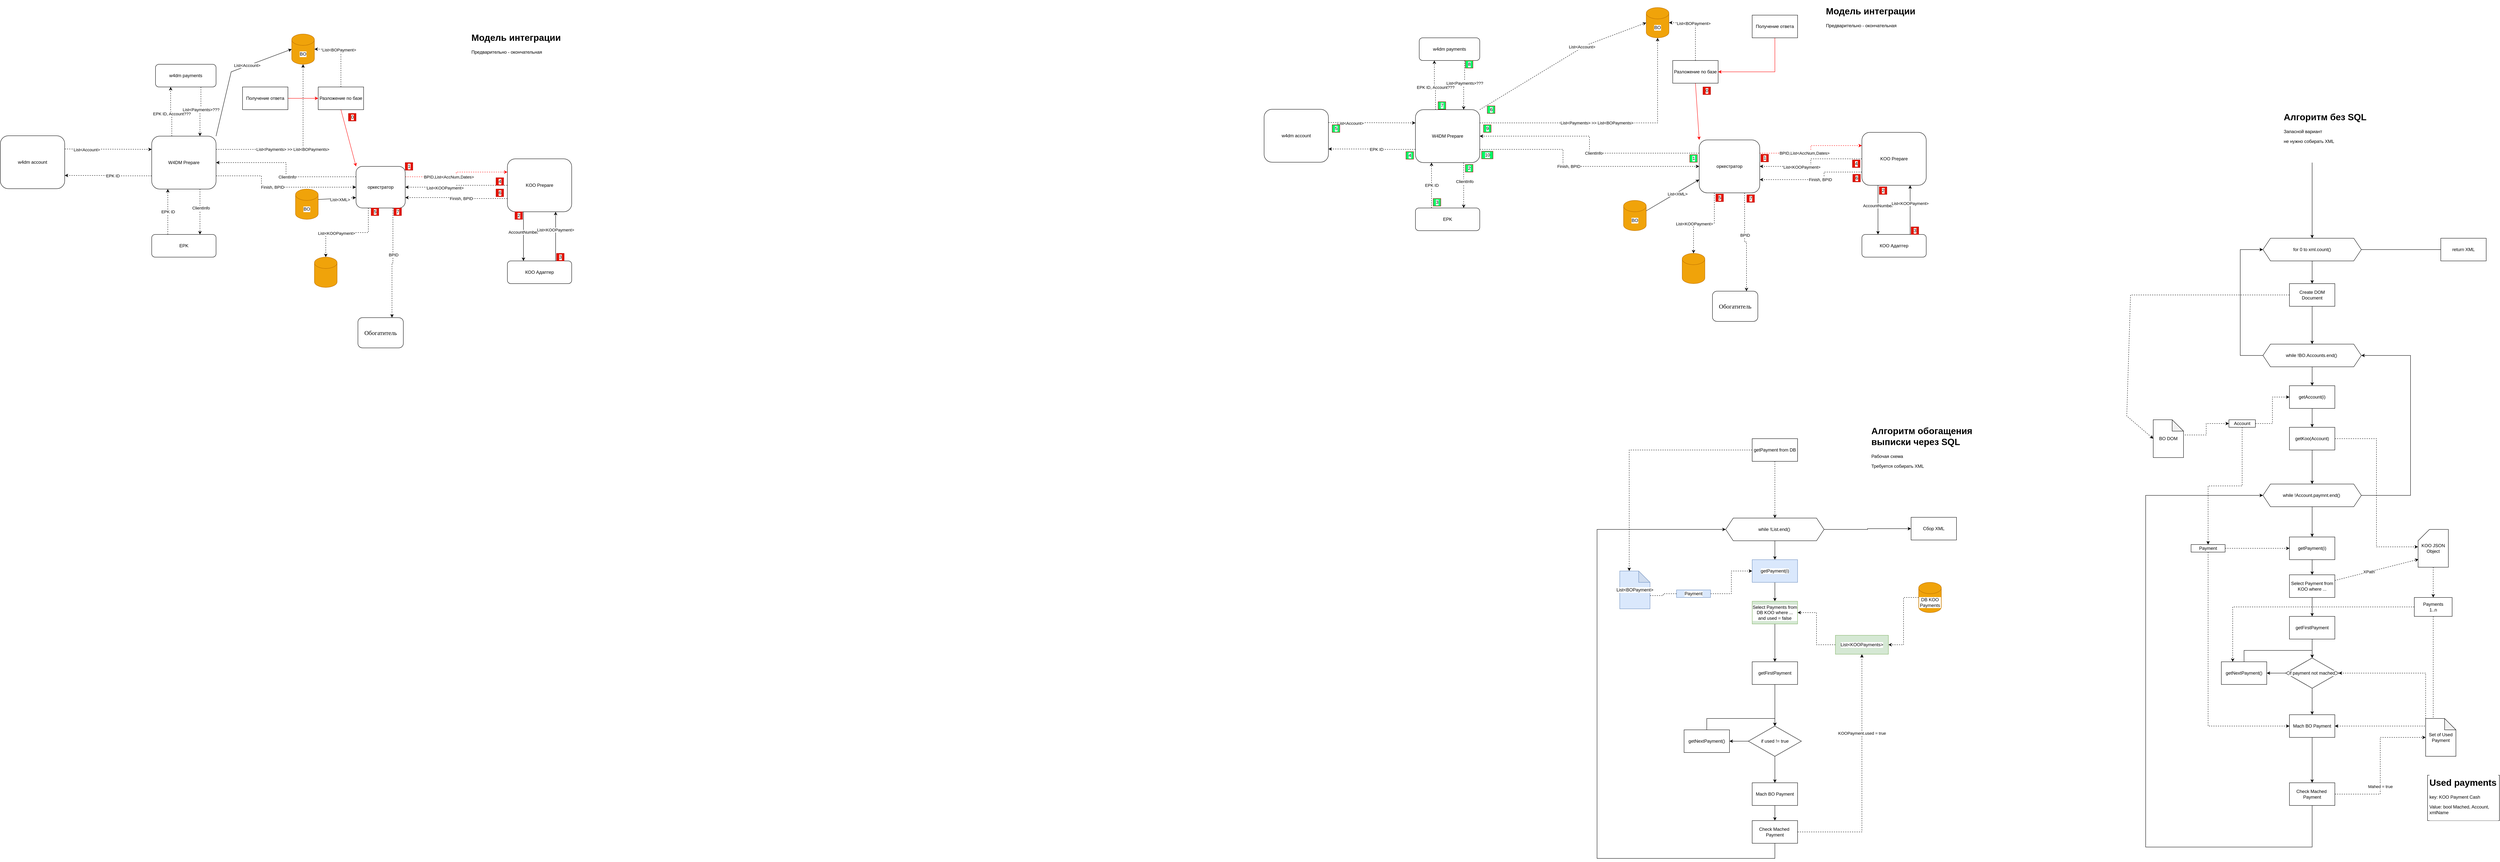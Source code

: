 <mxfile version="15.7.0" type="github">
  <diagram name="Page-1" id="2a216829-ef6e-dabb-86c1-c78162f3ba2b">
    <mxGraphModel dx="6564" dy="908" grid="1" gridSize="10" guides="1" tooltips="1" connect="1" arrows="1" fold="1" page="1" pageScale="1" pageWidth="2500" pageHeight="2500" background="none" math="0" shadow="0">
      <root>
        <mxCell id="0" />
        <mxCell id="1" parent="0" />
        <mxCell id="DUJSbAO_SeQVWcdD6BOS-155" style="edgeStyle=orthogonalEdgeStyle;rounded=0;orthogonalLoop=1;jettySize=auto;html=1;exitX=1;exitY=0.25;exitDx=0;exitDy=0;entryX=0;entryY=0.25;entryDx=0;entryDy=0;dashed=1;labelBackgroundColor=default;fontColor=default;strokeColor=#FF0000;fillColor=#f8cecc;" parent="1" source="DUJSbAO_SeQVWcdD6BOS-2" target="DUJSbAO_SeQVWcdD6BOS-3" edge="1">
          <mxGeometry relative="1" as="geometry" />
        </mxCell>
        <mxCell id="DUJSbAO_SeQVWcdD6BOS-156" value="BPID,List&amp;lt;AccNum,Dates&amp;gt;" style="edgeLabel;html=1;align=center;verticalAlign=middle;resizable=0;points=[];fontColor=default;labelBackgroundColor=default;" parent="DUJSbAO_SeQVWcdD6BOS-155" vertex="1" connectable="0">
          <mxGeometry x="-0.188" relative="1" as="geometry">
            <mxPoint as="offset" />
          </mxGeometry>
        </mxCell>
        <mxCell id="DUJSbAO_SeQVWcdD6BOS-170" style="edgeStyle=orthogonalEdgeStyle;rounded=0;orthogonalLoop=1;jettySize=auto;html=1;exitX=0.75;exitY=1;exitDx=0;exitDy=0;entryX=0.75;entryY=0;entryDx=0;entryDy=0;dashed=1;labelBackgroundColor=default;fontColor=default;strokeColor=default;fillColor=default;" parent="1" source="DUJSbAO_SeQVWcdD6BOS-2" target="DUJSbAO_SeQVWcdD6BOS-76" edge="1">
          <mxGeometry relative="1" as="geometry" />
        </mxCell>
        <mxCell id="DUJSbAO_SeQVWcdD6BOS-173" value="BPID" style="edgeLabel;html=1;align=center;verticalAlign=middle;resizable=0;points=[];fontColor=default;labelBackgroundColor=default;" parent="DUJSbAO_SeQVWcdD6BOS-170" vertex="1" connectable="0">
          <mxGeometry x="-0.154" y="1" relative="1" as="geometry">
            <mxPoint as="offset" />
          </mxGeometry>
        </mxCell>
        <mxCell id="DUJSbAO_SeQVWcdD6BOS-2" value="оркестратор" style="rounded=1;whiteSpace=wrap;html=1;fillColor=default;strokeColor=default;fontColor=default;labelBackgroundColor=default;" parent="1" vertex="1">
          <mxGeometry x="340" y="380" width="160" height="140" as="geometry" />
        </mxCell>
        <mxCell id="DUJSbAO_SeQVWcdD6BOS-158" style="edgeStyle=orthogonalEdgeStyle;rounded=0;orthogonalLoop=1;jettySize=auto;html=1;exitX=0;exitY=0.5;exitDx=0;exitDy=0;entryX=1;entryY=0.5;entryDx=0;entryDy=0;dashed=1;labelBackgroundColor=default;fontColor=default;strokeColor=default;fillColor=default;" parent="1" source="DUJSbAO_SeQVWcdD6BOS-3" target="DUJSbAO_SeQVWcdD6BOS-2" edge="1">
          <mxGeometry relative="1" as="geometry" />
        </mxCell>
        <mxCell id="DUJSbAO_SeQVWcdD6BOS-159" value="List&amp;lt;KOOPayment&amp;gt;" style="edgeLabel;html=1;align=center;verticalAlign=middle;resizable=0;points=[];fontColor=default;labelBackgroundColor=default;" parent="DUJSbAO_SeQVWcdD6BOS-158" vertex="1" connectable="0">
          <mxGeometry x="0.236" y="2" relative="1" as="geometry">
            <mxPoint as="offset" />
          </mxGeometry>
        </mxCell>
        <mxCell id="DUJSbAO_SeQVWcdD6BOS-167" style="edgeStyle=orthogonalEdgeStyle;rounded=0;orthogonalLoop=1;jettySize=auto;html=1;exitX=0;exitY=0.75;exitDx=0;exitDy=0;entryX=1;entryY=0.75;entryDx=0;entryDy=0;dashed=1;labelBackgroundColor=default;fontColor=default;strokeColor=default;fillColor=default;" parent="1" source="DUJSbAO_SeQVWcdD6BOS-3" target="DUJSbAO_SeQVWcdD6BOS-2" edge="1">
          <mxGeometry relative="1" as="geometry">
            <Array as="points">
              <mxPoint x="670" y="465" />
              <mxPoint x="670" y="485" />
            </Array>
          </mxGeometry>
        </mxCell>
        <mxCell id="DUJSbAO_SeQVWcdD6BOS-168" value="Finish, BPID" style="edgeLabel;html=1;align=center;verticalAlign=middle;resizable=0;points=[];fontColor=default;labelBackgroundColor=default;" parent="DUJSbAO_SeQVWcdD6BOS-167" vertex="1" connectable="0">
          <mxGeometry x="-0.105" relative="1" as="geometry">
            <mxPoint as="offset" />
          </mxGeometry>
        </mxCell>
        <mxCell id="DUJSbAO_SeQVWcdD6BOS-3" value="KOO Prepare" style="rounded=1;whiteSpace=wrap;html=1;fillColor=default;strokeColor=default;fontColor=default;labelBackgroundColor=default;" parent="1" vertex="1">
          <mxGeometry x="770" y="360" width="170" height="140" as="geometry" />
        </mxCell>
        <mxCell id="DUJSbAO_SeQVWcdD6BOS-4" value="КОО Адаптер" style="rounded=1;whiteSpace=wrap;html=1;fillColor=default;strokeColor=default;fontColor=default;labelBackgroundColor=default;" parent="1" vertex="1">
          <mxGeometry x="770" y="630" width="170" height="60" as="geometry" />
        </mxCell>
        <mxCell id="DUJSbAO_SeQVWcdD6BOS-7" value="" style="endArrow=classic;html=1;rounded=0;labelBackgroundColor=default;fontColor=default;strokeColor=default;entryX=0.25;entryY=0;entryDx=0;entryDy=0;exitX=0.25;exitY=1;exitDx=0;exitDy=0;" parent="1" source="DUJSbAO_SeQVWcdD6BOS-3" target="DUJSbAO_SeQVWcdD6BOS-4" edge="1">
          <mxGeometry width="50" height="50" relative="1" as="geometry">
            <mxPoint x="700" y="560" as="sourcePoint" />
            <mxPoint x="750" y="510" as="targetPoint" />
          </mxGeometry>
        </mxCell>
        <mxCell id="DUJSbAO_SeQVWcdD6BOS-8" value="AccountNumber" style="edgeLabel;html=1;align=center;verticalAlign=middle;resizable=0;points=[];fontColor=default;labelBackgroundColor=default;" parent="DUJSbAO_SeQVWcdD6BOS-7" vertex="1" connectable="0">
          <mxGeometry x="-0.169" y="-1" relative="1" as="geometry">
            <mxPoint as="offset" />
          </mxGeometry>
        </mxCell>
        <mxCell id="DUJSbAO_SeQVWcdD6BOS-10" value="" style="endArrow=classic;html=1;rounded=0;labelBackgroundColor=default;fontColor=default;strokeColor=default;entryX=0.75;entryY=1;entryDx=0;entryDy=0;exitX=0.75;exitY=0;exitDx=0;exitDy=0;" parent="1" source="DUJSbAO_SeQVWcdD6BOS-4" target="DUJSbAO_SeQVWcdD6BOS-3" edge="1">
          <mxGeometry width="50" height="50" relative="1" as="geometry">
            <mxPoint x="820" y="610" as="sourcePoint" />
            <mxPoint x="870" y="560" as="targetPoint" />
          </mxGeometry>
        </mxCell>
        <mxCell id="DUJSbAO_SeQVWcdD6BOS-11" value="List&amp;lt;KOOPayment&amp;gt;" style="edgeLabel;html=1;align=center;verticalAlign=middle;resizable=0;points=[];fontColor=default;labelBackgroundColor=default;" parent="DUJSbAO_SeQVWcdD6BOS-10" vertex="1" connectable="0">
          <mxGeometry x="0.262" y="2" relative="1" as="geometry">
            <mxPoint x="1" as="offset" />
          </mxGeometry>
        </mxCell>
        <mxCell id="DUJSbAO_SeQVWcdD6BOS-41" value="BO" style="shape=cylinder3;whiteSpace=wrap;html=1;boundedLbl=1;backgroundOutline=1;size=15;fontColor=#000000;strokeColor=#BD7000;fillColor=#f0a30a;labelBackgroundColor=default;" parent="1" vertex="1">
          <mxGeometry x="140" y="540" width="60" height="80" as="geometry" />
        </mxCell>
        <mxCell id="DUJSbAO_SeQVWcdD6BOS-42" value="" style="endArrow=classic;html=1;rounded=0;labelBackgroundColor=default;fontColor=default;strokeColor=default;exitX=1;exitY=0;exitDx=0;exitDy=27.5;exitPerimeter=0;entryX=0;entryY=0.75;entryDx=0;entryDy=0;" parent="1" source="DUJSbAO_SeQVWcdD6BOS-41" target="DUJSbAO_SeQVWcdD6BOS-2" edge="1">
          <mxGeometry width="50" height="50" relative="1" as="geometry">
            <mxPoint x="350" y="570" as="sourcePoint" />
            <mxPoint x="400" y="520" as="targetPoint" />
          </mxGeometry>
        </mxCell>
        <mxCell id="DUJSbAO_SeQVWcdD6BOS-43" value="List&amp;lt;XML&amp;gt;&amp;nbsp;" style="edgeLabel;html=1;align=center;verticalAlign=middle;resizable=0;points=[];fontColor=default;labelBackgroundColor=default;" parent="DUJSbAO_SeQVWcdD6BOS-42" vertex="1" connectable="0">
          <mxGeometry x="0.158" y="-3" relative="1" as="geometry">
            <mxPoint x="1" as="offset" />
          </mxGeometry>
        </mxCell>
        <mxCell id="DUJSbAO_SeQVWcdD6BOS-76" value="&lt;p class=&quot;MsoNormal&quot;&gt;&lt;span style=&quot;font-size: 12.0pt ; line-height: 107% ; font-family: &amp;quot;times new roman&amp;quot; , serif&quot;&gt;Обогатитель&lt;/span&gt;&lt;/p&gt;" style="rounded=1;whiteSpace=wrap;html=1;fillColor=default;strokeColor=default;fontColor=default;labelBackgroundColor=default;" parent="1" vertex="1">
          <mxGeometry x="375" y="780" width="120" height="80" as="geometry" />
        </mxCell>
        <mxCell id="DUJSbAO_SeQVWcdD6BOS-90" style="edgeStyle=orthogonalEdgeStyle;rounded=0;orthogonalLoop=1;jettySize=auto;html=1;exitX=0.5;exitY=1;exitDx=0;exitDy=0;entryX=0.5;entryY=0;entryDx=0;entryDy=0;labelBackgroundColor=default;fontColor=default;strokeColor=default;fillColor=default;" parent="1" source="DUJSbAO_SeQVWcdD6BOS-78" edge="1">
          <mxGeometry relative="1" as="geometry">
            <mxPoint x="540" y="1490" as="targetPoint" />
          </mxGeometry>
        </mxCell>
        <mxCell id="DUJSbAO_SeQVWcdD6BOS-263" style="edgeStyle=orthogonalEdgeStyle;rounded=0;orthogonalLoop=1;jettySize=auto;html=1;exitX=1;exitY=0.5;exitDx=0;exitDy=0;labelBackgroundColor=default;fontColor=default;strokeColor=default;fillColor=default;" parent="1" source="DUJSbAO_SeQVWcdD6BOS-78" target="DUJSbAO_SeQVWcdD6BOS-264" edge="1">
          <mxGeometry relative="1" as="geometry">
            <mxPoint x="1250" y="1409.571" as="targetPoint" />
          </mxGeometry>
        </mxCell>
        <mxCell id="DUJSbAO_SeQVWcdD6BOS-78" value="while !List.end()&amp;nbsp;" style="shape=hexagon;perimeter=hexagonPerimeter2;whiteSpace=wrap;html=1;fixedSize=1;labelBackgroundColor=default;fontColor=default;strokeColor=default;fillColor=default;" parent="1" vertex="1">
          <mxGeometry x="410.0" y="1380" width="260" height="60" as="geometry" />
        </mxCell>
        <mxCell id="DUJSbAO_SeQVWcdD6BOS-98" style="edgeStyle=orthogonalEdgeStyle;rounded=0;orthogonalLoop=1;jettySize=auto;html=1;exitX=0.5;exitY=1;exitDx=0;exitDy=0;entryX=0.5;entryY=0;entryDx=0;entryDy=0;labelBackgroundColor=default;fontColor=default;strokeColor=default;fillColor=default;" parent="1" source="DUJSbAO_SeQVWcdD6BOS-79" target="DUJSbAO_SeQVWcdD6BOS-93" edge="1">
          <mxGeometry relative="1" as="geometry" />
        </mxCell>
        <mxCell id="DUJSbAO_SeQVWcdD6BOS-79" value="getPayment(i)" style="rounded=0;whiteSpace=wrap;html=1;labelBackgroundColor=default;strokeColor=#6c8ebf;fillColor=#dae8fc;fontColor=default;" parent="1" vertex="1">
          <mxGeometry x="480.0" y="1490" width="120" height="60" as="geometry" />
        </mxCell>
        <mxCell id="DUJSbAO_SeQVWcdD6BOS-81" value="List&amp;lt;BOPayment&amp;gt;" style="shape=note;whiteSpace=wrap;html=1;backgroundOutline=1;darkOpacity=0.05;labelBackgroundColor=default;strokeColor=#6c8ebf;fillColor=#dae8fc;fontColor=default;" parent="1" vertex="1">
          <mxGeometry x="130.0" y="1520" width="80" height="100" as="geometry" />
        </mxCell>
        <mxCell id="DUJSbAO_SeQVWcdD6BOS-101" style="edgeStyle=orthogonalEdgeStyle;rounded=0;orthogonalLoop=1;jettySize=auto;html=1;exitX=0.5;exitY=1;exitDx=0;exitDy=0;labelBackgroundColor=default;fontColor=default;strokeColor=default;fillColor=default;entryX=0.5;entryY=0;entryDx=0;entryDy=0;" parent="1" source="DUJSbAO_SeQVWcdD6BOS-93" target="DUJSbAO_SeQVWcdD6BOS-116" edge="1">
          <mxGeometry relative="1" as="geometry">
            <mxPoint x="540.0" y="1750" as="targetPoint" />
          </mxGeometry>
        </mxCell>
        <mxCell id="DUJSbAO_SeQVWcdD6BOS-93" value="Select Payments from DB KOO where ... and used = false" style="rounded=0;whiteSpace=wrap;html=1;labelBackgroundColor=default;strokeColor=#82b366;fillColor=#d5e8d4;fontColor=default;" parent="1" vertex="1">
          <mxGeometry x="480.0" y="1600" width="120" height="60" as="geometry" />
        </mxCell>
        <mxCell id="DUJSbAO_SeQVWcdD6BOS-96" style="edgeStyle=orthogonalEdgeStyle;rounded=0;orthogonalLoop=1;jettySize=auto;html=1;exitX=1;exitY=0.5;exitDx=0;exitDy=0;entryX=0;entryY=0.5;entryDx=0;entryDy=0;labelBackgroundColor=default;fontColor=default;strokeColor=default;fillColor=default;dashed=1;startArrow=none;" parent="1" source="DUJSbAO_SeQVWcdD6BOS-105" target="DUJSbAO_SeQVWcdD6BOS-79" edge="1">
          <mxGeometry relative="1" as="geometry">
            <mxPoint x="390.0" y="1590" as="sourcePoint" />
          </mxGeometry>
        </mxCell>
        <mxCell id="DUJSbAO_SeQVWcdD6BOS-120" value="" style="edgeStyle=orthogonalEdgeStyle;rounded=0;orthogonalLoop=1;jettySize=auto;html=1;labelBackgroundColor=default;fontColor=default;strokeColor=default;fillColor=default;" parent="1" source="DUJSbAO_SeQVWcdD6BOS-116" target="DUJSbAO_SeQVWcdD6BOS-133" edge="1">
          <mxGeometry relative="1" as="geometry" />
        </mxCell>
        <mxCell id="DUJSbAO_SeQVWcdD6BOS-154" value="" style="edgeStyle=orthogonalEdgeStyle;rounded=0;orthogonalLoop=1;jettySize=auto;html=1;dashed=1;labelBackgroundColor=default;fontColor=default;strokeColor=default;fillColor=default;" parent="1" source="DUJSbAO_SeQVWcdD6BOS-116" target="DUJSbAO_SeQVWcdD6BOS-133" edge="1">
          <mxGeometry relative="1" as="geometry" />
        </mxCell>
        <mxCell id="DUJSbAO_SeQVWcdD6BOS-116" value="getFirstPayment" style="whiteSpace=wrap;html=1;rounded=0;labelBackgroundColor=default;fillColor=default;strokeColor=default;fontColor=default;" parent="1" vertex="1">
          <mxGeometry x="480.0" y="1760" width="120" height="60" as="geometry" />
        </mxCell>
        <mxCell id="DUJSbAO_SeQVWcdD6BOS-123" value="" style="edgeStyle=orthogonalEdgeStyle;rounded=0;orthogonalLoop=1;jettySize=auto;html=1;labelBackgroundColor=default;fontColor=default;strokeColor=default;fillColor=default;" parent="1" source="DUJSbAO_SeQVWcdD6BOS-119" target="DUJSbAO_SeQVWcdD6BOS-122" edge="1">
          <mxGeometry relative="1" as="geometry" />
        </mxCell>
        <mxCell id="DUJSbAO_SeQVWcdD6BOS-119" value="Mach BO Payment" style="whiteSpace=wrap;html=1;rounded=0;labelBackgroundColor=default;fillColor=default;strokeColor=default;fontColor=default;" parent="1" vertex="1">
          <mxGeometry x="480.0" y="2080" width="120" height="60" as="geometry" />
        </mxCell>
        <mxCell id="DUJSbAO_SeQVWcdD6BOS-132" style="edgeStyle=orthogonalEdgeStyle;rounded=0;orthogonalLoop=1;jettySize=auto;html=1;exitX=0.5;exitY=1;exitDx=0;exitDy=0;entryX=0;entryY=0.5;entryDx=0;entryDy=0;labelBackgroundColor=default;fontColor=default;strokeColor=default;fillColor=default;startArrow=none;" parent="1" source="DUJSbAO_SeQVWcdD6BOS-122" target="DUJSbAO_SeQVWcdD6BOS-78" edge="1">
          <mxGeometry relative="1" as="geometry">
            <mxPoint x="540.0" y="2340.0" as="sourcePoint" />
            <mxPoint x="540.0" y="2270" as="targetPoint" />
            <Array as="points">
              <mxPoint x="540" y="2280" />
              <mxPoint x="70" y="2280" />
              <mxPoint x="70" y="1410" />
            </Array>
          </mxGeometry>
        </mxCell>
        <mxCell id="DUJSbAO_SeQVWcdD6BOS-252" style="edgeStyle=orthogonalEdgeStyle;rounded=0;orthogonalLoop=1;jettySize=auto;html=1;exitX=1;exitY=0.5;exitDx=0;exitDy=0;entryX=0.5;entryY=1;entryDx=0;entryDy=0;dashed=1;labelBackgroundColor=default;fontColor=default;strokeColor=default;fillColor=default;" parent="1" source="DUJSbAO_SeQVWcdD6BOS-122" target="DUJSbAO_SeQVWcdD6BOS-112" edge="1">
          <mxGeometry relative="1" as="geometry" />
        </mxCell>
        <mxCell id="DUJSbAO_SeQVWcdD6BOS-253" value="KOOPayment.used = true" style="edgeLabel;html=1;align=center;verticalAlign=middle;resizable=0;points=[];fontColor=default;labelBackgroundColor=default;" parent="DUJSbAO_SeQVWcdD6BOS-252" vertex="1" connectable="0">
          <mxGeometry x="0.348" relative="1" as="geometry">
            <mxPoint as="offset" />
          </mxGeometry>
        </mxCell>
        <mxCell id="DUJSbAO_SeQVWcdD6BOS-122" value="Check Mached&amp;nbsp; Payment" style="whiteSpace=wrap;html=1;rounded=0;labelBackgroundColor=default;fillColor=default;strokeColor=default;fontColor=default;" parent="1" vertex="1">
          <mxGeometry x="480.0" y="2180" width="120" height="60" as="geometry" />
        </mxCell>
        <mxCell id="DUJSbAO_SeQVWcdD6BOS-135" style="edgeStyle=orthogonalEdgeStyle;rounded=0;orthogonalLoop=1;jettySize=auto;html=1;exitX=0.5;exitY=1;exitDx=0;exitDy=0;entryX=0.5;entryY=0;entryDx=0;entryDy=0;labelBackgroundColor=default;fontColor=default;strokeColor=default;fillColor=default;" parent="1" source="DUJSbAO_SeQVWcdD6BOS-133" target="DUJSbAO_SeQVWcdD6BOS-119" edge="1">
          <mxGeometry relative="1" as="geometry" />
        </mxCell>
        <mxCell id="DUJSbAO_SeQVWcdD6BOS-138" style="edgeStyle=orthogonalEdgeStyle;rounded=0;orthogonalLoop=1;jettySize=auto;html=1;exitX=0;exitY=0.5;exitDx=0;exitDy=0;entryX=1;entryY=0.5;entryDx=0;entryDy=0;labelBackgroundColor=default;fontColor=default;strokeColor=default;fillColor=default;" parent="1" source="DUJSbAO_SeQVWcdD6BOS-133" target="DUJSbAO_SeQVWcdD6BOS-137" edge="1">
          <mxGeometry relative="1" as="geometry" />
        </mxCell>
        <mxCell id="DUJSbAO_SeQVWcdD6BOS-133" value="if used != true" style="rhombus;whiteSpace=wrap;html=1;labelBackgroundColor=default;fontColor=default;strokeColor=default;fillColor=default;" parent="1" vertex="1">
          <mxGeometry x="470.0" y="1930" width="140" height="80" as="geometry" />
        </mxCell>
        <mxCell id="DUJSbAO_SeQVWcdD6BOS-139" style="edgeStyle=orthogonalEdgeStyle;rounded=0;orthogonalLoop=1;jettySize=auto;html=1;exitX=0.5;exitY=0;exitDx=0;exitDy=0;entryX=0.5;entryY=0;entryDx=0;entryDy=0;labelBackgroundColor=default;fontColor=default;strokeColor=default;fillColor=default;" parent="1" source="DUJSbAO_SeQVWcdD6BOS-137" target="DUJSbAO_SeQVWcdD6BOS-133" edge="1">
          <mxGeometry relative="1" as="geometry" />
        </mxCell>
        <mxCell id="DUJSbAO_SeQVWcdD6BOS-137" value="getNextPayment()" style="rounded=0;whiteSpace=wrap;html=1;labelBackgroundColor=default;fontColor=default;strokeColor=default;fillColor=default;" parent="1" vertex="1">
          <mxGeometry x="300.0" y="1940" width="120" height="60" as="geometry" />
        </mxCell>
        <mxCell id="DUJSbAO_SeQVWcdD6BOS-157" value="" style="shape=cylinder3;whiteSpace=wrap;html=1;boundedLbl=1;backgroundOutline=1;size=15;labelBackgroundColor=default;fontColor=#000000;strokeColor=#BD7000;fillColor=#f0a30a;" parent="1" vertex="1">
          <mxGeometry x="295" y="680" width="60" height="80" as="geometry" />
        </mxCell>
        <mxCell id="DUJSbAO_SeQVWcdD6BOS-160" value="1" style="text;html=1;align=center;verticalAlign=middle;resizable=0;points=[];autosize=1;strokeColor=#B20000;fillColor=#e51400;fontColor=default;labelBackgroundColor=default;" parent="1" vertex="1">
          <mxGeometry x="503" y="418" width="20" height="20" as="geometry" />
        </mxCell>
        <mxCell id="DUJSbAO_SeQVWcdD6BOS-161" value="2" style="text;html=1;align=center;verticalAlign=middle;resizable=0;points=[];autosize=1;strokeColor=#B20000;fillColor=#e51400;fontColor=default;labelBackgroundColor=default;" parent="1" vertex="1">
          <mxGeometry x="816" y="504" width="20" height="20" as="geometry" />
        </mxCell>
        <mxCell id="DUJSbAO_SeQVWcdD6BOS-162" value="3" style="text;html=1;align=center;verticalAlign=middle;resizable=0;points=[];autosize=1;strokeColor=#B20000;fillColor=#e51400;fontColor=default;labelBackgroundColor=default;" parent="1" vertex="1">
          <mxGeometry x="900" y="610" width="20" height="20" as="geometry" />
        </mxCell>
        <mxCell id="DUJSbAO_SeQVWcdD6BOS-163" value="4" style="text;html=1;align=center;verticalAlign=middle;resizable=0;points=[];autosize=1;strokeColor=#B20000;fillColor=#e51400;fontColor=default;labelBackgroundColor=default;" parent="1" vertex="1">
          <mxGeometry x="745" y="433" width="20" height="20" as="geometry" />
        </mxCell>
        <mxCell id="DUJSbAO_SeQVWcdD6BOS-164" style="edgeStyle=orthogonalEdgeStyle;rounded=0;orthogonalLoop=1;jettySize=auto;html=1;exitX=0.25;exitY=1;exitDx=0;exitDy=0;entryX=0.5;entryY=0;entryDx=0;entryDy=0;dashed=1;labelBackgroundColor=default;fontColor=default;strokeColor=default;fillColor=default;entryPerimeter=0;" parent="1" source="DUJSbAO_SeQVWcdD6BOS-2" target="DUJSbAO_SeQVWcdD6BOS-157" edge="1">
          <mxGeometry relative="1" as="geometry">
            <mxPoint x="780" y="440" as="sourcePoint" />
            <mxPoint x="510" y="435" as="targetPoint" />
          </mxGeometry>
        </mxCell>
        <mxCell id="DUJSbAO_SeQVWcdD6BOS-165" value="List&amp;lt;KOOPayment&amp;gt;" style="edgeLabel;html=1;align=center;verticalAlign=middle;resizable=0;points=[];fontColor=default;labelBackgroundColor=default;" parent="DUJSbAO_SeQVWcdD6BOS-164" vertex="1" connectable="0">
          <mxGeometry x="0.236" y="2" relative="1" as="geometry">
            <mxPoint as="offset" />
          </mxGeometry>
        </mxCell>
        <mxCell id="DUJSbAO_SeQVWcdD6BOS-166" value="5" style="text;html=1;align=center;verticalAlign=middle;resizable=0;points=[];autosize=1;strokeColor=#B20000;fillColor=#e51400;fontColor=default;labelBackgroundColor=default;" parent="1" vertex="1">
          <mxGeometry x="384" y="523" width="20" height="20" as="geometry" />
        </mxCell>
        <mxCell id="DUJSbAO_SeQVWcdD6BOS-169" value="6" style="text;html=1;align=center;verticalAlign=middle;resizable=0;points=[];autosize=1;strokeColor=#B20000;fillColor=#e51400;fontColor=default;labelBackgroundColor=default;" parent="1" vertex="1">
          <mxGeometry x="746" y="471" width="20" height="20" as="geometry" />
        </mxCell>
        <mxCell id="DUJSbAO_SeQVWcdD6BOS-172" value="7" style="text;html=1;align=center;verticalAlign=middle;resizable=0;points=[];autosize=1;strokeColor=#B20000;fillColor=#e51400;fontColor=default;labelBackgroundColor=default;" parent="1" vertex="1">
          <mxGeometry x="466" y="525" width="20" height="20" as="geometry" />
        </mxCell>
        <mxCell id="DUJSbAO_SeQVWcdD6BOS-175" style="edgeStyle=orthogonalEdgeStyle;rounded=0;orthogonalLoop=1;jettySize=auto;html=1;exitX=0.5;exitY=1;exitDx=0;exitDy=0;entryX=0.5;entryY=0;entryDx=0;entryDy=0;labelBackgroundColor=default;fontColor=default;strokeColor=default;fillColor=default;" parent="1" source="DUJSbAO_SeQVWcdD6BOS-177" edge="1">
          <mxGeometry relative="1" as="geometry">
            <mxPoint x="1960.0" y="1030" as="targetPoint" />
          </mxGeometry>
        </mxCell>
        <mxCell id="DUJSbAO_SeQVWcdD6BOS-176" style="edgeStyle=orthogonalEdgeStyle;rounded=0;orthogonalLoop=1;jettySize=auto;html=1;exitX=0;exitY=0.5;exitDx=0;exitDy=0;entryX=0;entryY=0.5;entryDx=0;entryDy=0;labelBackgroundColor=default;fontColor=default;strokeColor=default;fillColor=default;" parent="1" source="DUJSbAO_SeQVWcdD6BOS-177" target="DUJSbAO_SeQVWcdD6BOS-184" edge="1">
          <mxGeometry relative="1" as="geometry">
            <Array as="points">
              <mxPoint x="1770" y="950" />
              <mxPoint x="1770" y="670" />
            </Array>
          </mxGeometry>
        </mxCell>
        <mxCell id="DUJSbAO_SeQVWcdD6BOS-177" value="while !BO.Accounts.end()&amp;nbsp;" style="shape=hexagon;perimeter=hexagonPerimeter2;whiteSpace=wrap;html=1;fixedSize=1;labelBackgroundColor=default;fontColor=default;strokeColor=default;fillColor=default;" parent="1" vertex="1">
          <mxGeometry x="1830" y="920" width="260" height="60" as="geometry" />
        </mxCell>
        <mxCell id="DUJSbAO_SeQVWcdD6BOS-178" style="edgeStyle=orthogonalEdgeStyle;rounded=0;orthogonalLoop=1;jettySize=auto;html=1;exitX=0.5;exitY=1;exitDx=0;exitDy=0;entryX=0.5;entryY=0;entryDx=0;entryDy=0;labelBackgroundColor=default;fontColor=default;strokeColor=default;fillColor=default;" parent="1" source="DUJSbAO_SeQVWcdD6BOS-179" target="DUJSbAO_SeQVWcdD6BOS-194" edge="1">
          <mxGeometry relative="1" as="geometry" />
        </mxCell>
        <mxCell id="DUJSbAO_SeQVWcdD6BOS-179" value="getAccount(i)" style="rounded=0;whiteSpace=wrap;html=1;labelBackgroundColor=default;strokeColor=default;fillColor=default;fontColor=default;" parent="1" vertex="1">
          <mxGeometry x="1900" y="1030" width="120" height="60" as="geometry" />
        </mxCell>
        <mxCell id="DUJSbAO_SeQVWcdD6BOS-180" style="edgeStyle=orthogonalEdgeStyle;rounded=0;orthogonalLoop=1;jettySize=auto;html=1;exitX=0.968;exitY=0.402;exitDx=0;exitDy=0;exitPerimeter=0;labelBackgroundColor=default;fontColor=default;strokeColor=default;fillColor=default;entryX=0;entryY=0.5;entryDx=0;entryDy=0;dashed=1;" parent="1" source="DUJSbAO_SeQVWcdD6BOS-181" target="DUJSbAO_SeQVWcdD6BOS-197" edge="1">
          <mxGeometry relative="1" as="geometry">
            <mxPoint x="1750" y="1150" as="targetPoint" />
          </mxGeometry>
        </mxCell>
        <mxCell id="DUJSbAO_SeQVWcdD6BOS-181" value="BO DOM" style="shape=note;whiteSpace=wrap;html=1;backgroundOutline=1;darkOpacity=0.05;labelBackgroundColor=default;strokeColor=default;fillColor=default;fontColor=default;" parent="1" vertex="1">
          <mxGeometry x="1540" y="1120" width="80" height="100" as="geometry" />
        </mxCell>
        <mxCell id="DUJSbAO_SeQVWcdD6BOS-182" style="edgeStyle=orthogonalEdgeStyle;rounded=0;orthogonalLoop=1;jettySize=auto;html=1;exitX=0.5;exitY=1;exitDx=0;exitDy=0;entryX=0.5;entryY=0;entryDx=0;entryDy=0;labelBackgroundColor=default;fontColor=default;strokeColor=default;fillColor=default;" parent="1" source="DUJSbAO_SeQVWcdD6BOS-184" target="DUJSbAO_SeQVWcdD6BOS-186" edge="1">
          <mxGeometry relative="1" as="geometry" />
        </mxCell>
        <mxCell id="DUJSbAO_SeQVWcdD6BOS-184" value="for 0 to xml.count()" style="shape=hexagon;perimeter=hexagonPerimeter2;whiteSpace=wrap;html=1;fixedSize=1;labelBackgroundColor=default;fontColor=default;strokeColor=default;fillColor=default;" parent="1" vertex="1">
          <mxGeometry x="1830" y="640" width="260" height="60" as="geometry" />
        </mxCell>
        <mxCell id="DUJSbAO_SeQVWcdD6BOS-185" style="edgeStyle=orthogonalEdgeStyle;rounded=0;orthogonalLoop=1;jettySize=auto;html=1;exitX=0.5;exitY=1;exitDx=0;exitDy=0;labelBackgroundColor=default;fontColor=default;strokeColor=default;fillColor=default;" parent="1" source="DUJSbAO_SeQVWcdD6BOS-186" target="DUJSbAO_SeQVWcdD6BOS-177" edge="1">
          <mxGeometry relative="1" as="geometry" />
        </mxCell>
        <mxCell id="DUJSbAO_SeQVWcdD6BOS-186" value="Create DOM Document" style="rounded=0;whiteSpace=wrap;html=1;labelBackgroundColor=default;strokeColor=default;fillColor=default;fontColor=default;" parent="1" vertex="1">
          <mxGeometry x="1900" y="760" width="120" height="60" as="geometry" />
        </mxCell>
        <mxCell id="DUJSbAO_SeQVWcdD6BOS-187" value="" style="endArrow=classic;html=1;rounded=0;labelBackgroundColor=default;fontColor=default;strokeColor=default;fillColor=default;exitX=0;exitY=0.5;exitDx=0;exitDy=0;entryX=0;entryY=0.5;entryDx=0;entryDy=0;entryPerimeter=0;dashed=1;" parent="1" source="DUJSbAO_SeQVWcdD6BOS-186" target="DUJSbAO_SeQVWcdD6BOS-181" edge="1">
          <mxGeometry width="50" height="50" relative="1" as="geometry">
            <mxPoint x="1740" y="1040" as="sourcePoint" />
            <mxPoint x="1790" y="990" as="targetPoint" />
            <Array as="points">
              <mxPoint x="1480" y="790" />
              <mxPoint x="1470" y="1110" />
            </Array>
          </mxGeometry>
        </mxCell>
        <mxCell id="DUJSbAO_SeQVWcdD6BOS-188" value="" style="edgeStyle=orthogonalEdgeStyle;rounded=0;orthogonalLoop=1;jettySize=auto;html=1;labelBackgroundColor=default;fontColor=default;strokeColor=default;fillColor=default;" parent="1" source="DUJSbAO_SeQVWcdD6BOS-190" target="DUJSbAO_SeQVWcdD6BOS-199" edge="1">
          <mxGeometry relative="1" as="geometry" />
        </mxCell>
        <mxCell id="DUJSbAO_SeQVWcdD6BOS-189" style="edgeStyle=orthogonalEdgeStyle;rounded=0;orthogonalLoop=1;jettySize=auto;html=1;exitX=1;exitY=0.5;exitDx=0;exitDy=0;labelBackgroundColor=default;fontColor=default;strokeColor=default;fillColor=default;entryX=1;entryY=0.5;entryDx=0;entryDy=0;" parent="1" source="DUJSbAO_SeQVWcdD6BOS-190" target="DUJSbAO_SeQVWcdD6BOS-177" edge="1">
          <mxGeometry relative="1" as="geometry">
            <mxPoint x="2100" y="950" as="targetPoint" />
            <Array as="points">
              <mxPoint x="2220" y="1320" />
              <mxPoint x="2220" y="950" />
            </Array>
          </mxGeometry>
        </mxCell>
        <mxCell id="DUJSbAO_SeQVWcdD6BOS-190" value="while !Account.paymnt.end()&amp;nbsp;" style="shape=hexagon;perimeter=hexagonPerimeter2;whiteSpace=wrap;html=1;fixedSize=1;labelBackgroundColor=default;fontColor=default;strokeColor=default;fillColor=default;" parent="1" vertex="1">
          <mxGeometry x="1830" y="1290" width="260" height="60" as="geometry" />
        </mxCell>
        <mxCell id="DUJSbAO_SeQVWcdD6BOS-191" value="KOO JSON Object" style="shape=card;whiteSpace=wrap;html=1;labelBackgroundColor=default;strokeColor=default;fillColor=default;fontColor=default;" parent="1" vertex="1">
          <mxGeometry x="2240" y="1410" width="80" height="100" as="geometry" />
        </mxCell>
        <mxCell id="DUJSbAO_SeQVWcdD6BOS-192" style="edgeStyle=orthogonalEdgeStyle;rounded=0;orthogonalLoop=1;jettySize=auto;html=1;exitX=1;exitY=0.5;exitDx=0;exitDy=0;entryX=-0.003;entryY=0.461;entryDx=0;entryDy=0;entryPerimeter=0;labelBackgroundColor=default;fontColor=default;strokeColor=default;fillColor=default;dashed=1;" parent="1" source="DUJSbAO_SeQVWcdD6BOS-194" target="DUJSbAO_SeQVWcdD6BOS-191" edge="1">
          <mxGeometry relative="1" as="geometry" />
        </mxCell>
        <mxCell id="DUJSbAO_SeQVWcdD6BOS-193" style="edgeStyle=orthogonalEdgeStyle;rounded=0;orthogonalLoop=1;jettySize=auto;html=1;exitX=0.5;exitY=1;exitDx=0;exitDy=0;labelBackgroundColor=default;fontColor=default;strokeColor=default;fillColor=default;" parent="1" source="DUJSbAO_SeQVWcdD6BOS-194" target="DUJSbAO_SeQVWcdD6BOS-190" edge="1">
          <mxGeometry relative="1" as="geometry" />
        </mxCell>
        <mxCell id="DUJSbAO_SeQVWcdD6BOS-194" value="getKoo(Account)" style="rounded=0;whiteSpace=wrap;html=1;labelBackgroundColor=default;strokeColor=default;fillColor=default;fontColor=default;" parent="1" vertex="1">
          <mxGeometry x="1900" y="1140" width="120" height="60" as="geometry" />
        </mxCell>
        <mxCell id="DUJSbAO_SeQVWcdD6BOS-195" style="edgeStyle=orthogonalEdgeStyle;rounded=0;orthogonalLoop=1;jettySize=auto;html=1;exitX=1;exitY=0.5;exitDx=0;exitDy=0;entryX=0;entryY=0.5;entryDx=0;entryDy=0;labelBackgroundColor=default;fontColor=default;strokeColor=default;fillColor=default;dashed=1;" parent="1" source="DUJSbAO_SeQVWcdD6BOS-197" target="DUJSbAO_SeQVWcdD6BOS-179" edge="1">
          <mxGeometry relative="1" as="geometry" />
        </mxCell>
        <mxCell id="DUJSbAO_SeQVWcdD6BOS-196" style="edgeStyle=orthogonalEdgeStyle;rounded=0;orthogonalLoop=1;jettySize=auto;html=1;exitX=0.5;exitY=1;exitDx=0;exitDy=0;entryX=0.5;entryY=0;entryDx=0;entryDy=0;labelBackgroundColor=default;fontColor=default;strokeColor=default;fillColor=default;dashed=1;" parent="1" source="DUJSbAO_SeQVWcdD6BOS-197" target="DUJSbAO_SeQVWcdD6BOS-202" edge="1">
          <mxGeometry relative="1" as="geometry" />
        </mxCell>
        <mxCell id="DUJSbAO_SeQVWcdD6BOS-197" value="Account" style="rounded=0;whiteSpace=wrap;html=1;labelBackgroundColor=default;strokeColor=default;fillColor=default;fontColor=default;" parent="1" vertex="1">
          <mxGeometry x="1740" y="1120" width="70" height="20" as="geometry" />
        </mxCell>
        <mxCell id="DUJSbAO_SeQVWcdD6BOS-198" style="edgeStyle=orthogonalEdgeStyle;rounded=0;orthogonalLoop=1;jettySize=auto;html=1;exitX=0.5;exitY=1;exitDx=0;exitDy=0;entryX=0.5;entryY=0;entryDx=0;entryDy=0;labelBackgroundColor=default;fontColor=default;strokeColor=default;fillColor=default;" parent="1" source="DUJSbAO_SeQVWcdD6BOS-199" target="DUJSbAO_SeQVWcdD6BOS-205" edge="1">
          <mxGeometry relative="1" as="geometry" />
        </mxCell>
        <mxCell id="DUJSbAO_SeQVWcdD6BOS-199" value="getPayment(i)" style="whiteSpace=wrap;html=1;labelBackgroundColor=default;fillColor=default;strokeColor=default;fontColor=default;" parent="1" vertex="1">
          <mxGeometry x="1900" y="1430" width="120" height="60" as="geometry" />
        </mxCell>
        <mxCell id="DUJSbAO_SeQVWcdD6BOS-200" style="edgeStyle=orthogonalEdgeStyle;rounded=0;orthogonalLoop=1;jettySize=auto;html=1;exitX=1;exitY=0.5;exitDx=0;exitDy=0;entryX=0;entryY=0.5;entryDx=0;entryDy=0;labelBackgroundColor=default;fontColor=default;strokeColor=default;fillColor=default;dashed=1;" parent="1" source="DUJSbAO_SeQVWcdD6BOS-202" target="DUJSbAO_SeQVWcdD6BOS-199" edge="1">
          <mxGeometry relative="1" as="geometry" />
        </mxCell>
        <mxCell id="DUJSbAO_SeQVWcdD6BOS-201" style="edgeStyle=orthogonalEdgeStyle;rounded=0;orthogonalLoop=1;jettySize=auto;html=1;exitX=0.5;exitY=1;exitDx=0;exitDy=0;entryX=0;entryY=0.5;entryDx=0;entryDy=0;labelBackgroundColor=default;fontColor=default;strokeColor=default;fillColor=default;dashed=1;" parent="1" source="DUJSbAO_SeQVWcdD6BOS-202" target="DUJSbAO_SeQVWcdD6BOS-216" edge="1">
          <mxGeometry relative="1" as="geometry" />
        </mxCell>
        <mxCell id="DUJSbAO_SeQVWcdD6BOS-202" value="Payment" style="rounded=0;whiteSpace=wrap;html=1;labelBackgroundColor=default;strokeColor=default;fillColor=default;fontColor=default;" parent="1" vertex="1">
          <mxGeometry x="1640" y="1450" width="90" height="20" as="geometry" />
        </mxCell>
        <mxCell id="DUJSbAO_SeQVWcdD6BOS-203" value="" style="endArrow=classic;html=1;rounded=0;labelBackgroundColor=default;fontColor=default;strokeColor=default;fillColor=default;exitX=0.5;exitY=1;exitDx=0;exitDy=0;exitPerimeter=0;entryX=0.5;entryY=0;entryDx=0;entryDy=0;dashed=1;" parent="1" source="DUJSbAO_SeQVWcdD6BOS-191" target="DUJSbAO_SeQVWcdD6BOS-209" edge="1">
          <mxGeometry width="50" height="50" relative="1" as="geometry">
            <mxPoint x="2330" y="1530" as="sourcePoint" />
            <mxPoint x="2380" y="1480" as="targetPoint" />
          </mxGeometry>
        </mxCell>
        <mxCell id="DUJSbAO_SeQVWcdD6BOS-204" value="" style="edgeStyle=orthogonalEdgeStyle;rounded=0;orthogonalLoop=1;jettySize=auto;html=1;labelBackgroundColor=default;fontColor=default;strokeColor=default;fillColor=default;" parent="1" source="DUJSbAO_SeQVWcdD6BOS-205" target="DUJSbAO_SeQVWcdD6BOS-214" edge="1">
          <mxGeometry relative="1" as="geometry" />
        </mxCell>
        <mxCell id="DUJSbAO_SeQVWcdD6BOS-205" value="Select Payment from KOO where ..." style="rounded=0;whiteSpace=wrap;html=1;labelBackgroundColor=default;fontColor=default;strokeColor=default;fillColor=default;" parent="1" vertex="1">
          <mxGeometry x="1900" y="1530" width="120" height="60" as="geometry" />
        </mxCell>
        <mxCell id="DUJSbAO_SeQVWcdD6BOS-206" style="edgeStyle=orthogonalEdgeStyle;rounded=0;orthogonalLoop=1;jettySize=auto;html=1;exitX=0.5;exitY=1;exitDx=0;exitDy=0;entryX=1;entryY=0.5;entryDx=0;entryDy=0;labelBackgroundColor=default;fontColor=default;strokeColor=default;fillColor=default;dashed=1;" parent="1" source="DUJSbAO_SeQVWcdD6BOS-209" target="DUJSbAO_SeQVWcdD6BOS-216" edge="1">
          <mxGeometry relative="1" as="geometry" />
        </mxCell>
        <mxCell id="DUJSbAO_SeQVWcdD6BOS-207" style="edgeStyle=orthogonalEdgeStyle;rounded=0;orthogonalLoop=1;jettySize=auto;html=1;exitX=0;exitY=0.5;exitDx=0;exitDy=0;entryX=0.25;entryY=0;entryDx=0;entryDy=0;dashed=1;labelBackgroundColor=default;fontColor=default;strokeColor=default;fillColor=default;" parent="1" source="DUJSbAO_SeQVWcdD6BOS-209" target="DUJSbAO_SeQVWcdD6BOS-231" edge="1">
          <mxGeometry relative="1" as="geometry" />
        </mxCell>
        <mxCell id="DUJSbAO_SeQVWcdD6BOS-209" value="Payments&lt;br&gt;1..n" style="rounded=0;whiteSpace=wrap;html=1;labelBackgroundColor=default;strokeColor=default;fillColor=default;fontColor=default;" parent="1" vertex="1">
          <mxGeometry x="2230" y="1590" width="100" height="50" as="geometry" />
        </mxCell>
        <mxCell id="DUJSbAO_SeQVWcdD6BOS-210" value="" style="endArrow=classic;html=1;rounded=0;labelBackgroundColor=default;fontColor=default;strokeColor=default;fillColor=default;exitX=1;exitY=0.25;exitDx=0;exitDy=0;entryX=0.012;entryY=0.791;entryDx=0;entryDy=0;entryPerimeter=0;dashed=1;" parent="1" source="DUJSbAO_SeQVWcdD6BOS-205" target="DUJSbAO_SeQVWcdD6BOS-191" edge="1">
          <mxGeometry width="50" height="50" relative="1" as="geometry">
            <mxPoint x="2090" y="1480" as="sourcePoint" />
            <mxPoint x="2140" y="1430" as="targetPoint" />
          </mxGeometry>
        </mxCell>
        <mxCell id="DUJSbAO_SeQVWcdD6BOS-211" value="XPath" style="edgeLabel;html=1;align=center;verticalAlign=middle;resizable=0;points=[];fontColor=default;labelBackgroundColor=default;" parent="DUJSbAO_SeQVWcdD6BOS-210" vertex="1" connectable="0">
          <mxGeometry x="-0.19" relative="1" as="geometry">
            <mxPoint y="-1" as="offset" />
          </mxGeometry>
        </mxCell>
        <mxCell id="DUJSbAO_SeQVWcdD6BOS-212" value="" style="edgeStyle=orthogonalEdgeStyle;rounded=0;orthogonalLoop=1;jettySize=auto;html=1;labelBackgroundColor=default;fontColor=default;strokeColor=default;fillColor=default;" parent="1" source="DUJSbAO_SeQVWcdD6BOS-214" target="DUJSbAO_SeQVWcdD6BOS-229" edge="1">
          <mxGeometry relative="1" as="geometry" />
        </mxCell>
        <mxCell id="DUJSbAO_SeQVWcdD6BOS-213" value="" style="edgeStyle=orthogonalEdgeStyle;rounded=0;orthogonalLoop=1;jettySize=auto;html=1;dashed=1;labelBackgroundColor=default;fontColor=default;strokeColor=default;fillColor=default;" parent="1" source="DUJSbAO_SeQVWcdD6BOS-214" target="DUJSbAO_SeQVWcdD6BOS-229" edge="1">
          <mxGeometry relative="1" as="geometry" />
        </mxCell>
        <mxCell id="DUJSbAO_SeQVWcdD6BOS-214" value="getFirstPayment" style="whiteSpace=wrap;html=1;rounded=0;labelBackgroundColor=default;fillColor=default;strokeColor=default;fontColor=default;" parent="1" vertex="1">
          <mxGeometry x="1900" y="1640" width="120" height="60" as="geometry" />
        </mxCell>
        <mxCell id="DUJSbAO_SeQVWcdD6BOS-215" value="" style="edgeStyle=orthogonalEdgeStyle;rounded=0;orthogonalLoop=1;jettySize=auto;html=1;labelBackgroundColor=default;fontColor=default;strokeColor=default;fillColor=default;" parent="1" source="DUJSbAO_SeQVWcdD6BOS-216" target="DUJSbAO_SeQVWcdD6BOS-220" edge="1">
          <mxGeometry relative="1" as="geometry" />
        </mxCell>
        <mxCell id="DUJSbAO_SeQVWcdD6BOS-216" value="Mach BO Payment" style="whiteSpace=wrap;html=1;rounded=0;labelBackgroundColor=default;fillColor=default;strokeColor=default;fontColor=default;" parent="1" vertex="1">
          <mxGeometry x="1900" y="1900" width="120" height="60" as="geometry" />
        </mxCell>
        <mxCell id="DUJSbAO_SeQVWcdD6BOS-217" style="edgeStyle=orthogonalEdgeStyle;rounded=0;orthogonalLoop=1;jettySize=auto;html=1;exitX=1;exitY=0.5;exitDx=0;exitDy=0;entryX=0;entryY=0.5;entryDx=0;entryDy=0;entryPerimeter=0;dashed=1;labelBackgroundColor=default;fontColor=default;strokeColor=default;fillColor=default;" parent="1" source="DUJSbAO_SeQVWcdD6BOS-220" target="DUJSbAO_SeQVWcdD6BOS-222" edge="1">
          <mxGeometry relative="1" as="geometry" />
        </mxCell>
        <mxCell id="DUJSbAO_SeQVWcdD6BOS-218" value="Mahed = true" style="edgeLabel;html=1;align=center;verticalAlign=middle;resizable=0;points=[];fontColor=default;labelBackgroundColor=default;" parent="DUJSbAO_SeQVWcdD6BOS-217" vertex="1" connectable="0">
          <mxGeometry x="-0.281" relative="1" as="geometry">
            <mxPoint as="offset" />
          </mxGeometry>
        </mxCell>
        <mxCell id="DUJSbAO_SeQVWcdD6BOS-220" value="Check Mached&amp;nbsp; Payment" style="whiteSpace=wrap;html=1;rounded=0;labelBackgroundColor=default;fillColor=default;strokeColor=default;fontColor=default;" parent="1" vertex="1">
          <mxGeometry x="1900" y="2080" width="120" height="60" as="geometry" />
        </mxCell>
        <mxCell id="DUJSbAO_SeQVWcdD6BOS-221" style="edgeStyle=orthogonalEdgeStyle;rounded=0;orthogonalLoop=1;jettySize=auto;html=1;exitX=0;exitY=0;exitDx=0;exitDy=0;exitPerimeter=0;entryX=1;entryY=0.5;entryDx=0;entryDy=0;dashed=1;labelBackgroundColor=default;fontColor=default;strokeColor=default;fillColor=default;" parent="1" source="DUJSbAO_SeQVWcdD6BOS-222" target="DUJSbAO_SeQVWcdD6BOS-229" edge="1">
          <mxGeometry relative="1" as="geometry" />
        </mxCell>
        <mxCell id="DUJSbAO_SeQVWcdD6BOS-222" value="Set of Used Payment" style="shape=note;whiteSpace=wrap;html=1;backgroundOutline=1;darkOpacity=0.05;labelBackgroundColor=default;fontColor=default;strokeColor=default;fillColor=default;" parent="1" vertex="1">
          <mxGeometry x="2260" y="1910" width="80" height="100" as="geometry" />
        </mxCell>
        <mxCell id="DUJSbAO_SeQVWcdD6BOS-223" value="&lt;h1&gt;Used payments&lt;/h1&gt;&lt;p&gt;key: KOO Payment Cash&lt;/p&gt;&lt;p&gt;Value: bool Mached, Account, xmlName&lt;/p&gt;&lt;p&gt;&lt;br&gt;&lt;/p&gt;" style="text;html=1;strokeColor=default;fillColor=default;spacing=5;spacingTop=-20;whiteSpace=wrap;overflow=hidden;rounded=0;labelBackgroundColor=default;fontColor=default;" parent="1" vertex="1">
          <mxGeometry x="2265" y="2060" width="190" height="120" as="geometry" />
        </mxCell>
        <mxCell id="DUJSbAO_SeQVWcdD6BOS-227" style="edgeStyle=orthogonalEdgeStyle;rounded=0;orthogonalLoop=1;jettySize=auto;html=1;exitX=0.5;exitY=1;exitDx=0;exitDy=0;entryX=0.5;entryY=0;entryDx=0;entryDy=0;labelBackgroundColor=default;fontColor=default;strokeColor=default;fillColor=default;" parent="1" source="DUJSbAO_SeQVWcdD6BOS-229" target="DUJSbAO_SeQVWcdD6BOS-216" edge="1">
          <mxGeometry relative="1" as="geometry" />
        </mxCell>
        <mxCell id="DUJSbAO_SeQVWcdD6BOS-228" style="edgeStyle=orthogonalEdgeStyle;rounded=0;orthogonalLoop=1;jettySize=auto;html=1;exitX=0;exitY=0.5;exitDx=0;exitDy=0;entryX=1;entryY=0.5;entryDx=0;entryDy=0;labelBackgroundColor=default;fontColor=default;strokeColor=default;fillColor=default;" parent="1" source="DUJSbAO_SeQVWcdD6BOS-229" target="DUJSbAO_SeQVWcdD6BOS-231" edge="1">
          <mxGeometry relative="1" as="geometry" />
        </mxCell>
        <mxCell id="DUJSbAO_SeQVWcdD6BOS-229" value="if payment not mached" style="rhombus;whiteSpace=wrap;html=1;labelBackgroundColor=default;fontColor=default;strokeColor=default;fillColor=default;" parent="1" vertex="1">
          <mxGeometry x="1890" y="1750" width="140" height="80" as="geometry" />
        </mxCell>
        <mxCell id="DUJSbAO_SeQVWcdD6BOS-230" style="edgeStyle=orthogonalEdgeStyle;rounded=0;orthogonalLoop=1;jettySize=auto;html=1;exitX=0.5;exitY=0;exitDx=0;exitDy=0;entryX=0.5;entryY=0;entryDx=0;entryDy=0;labelBackgroundColor=default;fontColor=default;strokeColor=default;fillColor=default;" parent="1" source="DUJSbAO_SeQVWcdD6BOS-231" target="DUJSbAO_SeQVWcdD6BOS-229" edge="1">
          <mxGeometry relative="1" as="geometry" />
        </mxCell>
        <mxCell id="DUJSbAO_SeQVWcdD6BOS-231" value="getNextPayment()" style="rounded=0;whiteSpace=wrap;html=1;labelBackgroundColor=default;fontColor=default;strokeColor=default;fillColor=default;" parent="1" vertex="1">
          <mxGeometry x="1720" y="1760" width="120" height="60" as="geometry" />
        </mxCell>
        <mxCell id="DUJSbAO_SeQVWcdD6BOS-232" style="edgeStyle=orthogonalEdgeStyle;rounded=0;orthogonalLoop=1;jettySize=auto;html=1;exitX=0.5;exitY=1;exitDx=0;exitDy=0;labelBackgroundColor=default;fontColor=default;strokeColor=default;fillColor=default;entryX=0;entryY=0.5;entryDx=0;entryDy=0;" parent="1" source="DUJSbAO_SeQVWcdD6BOS-220" target="DUJSbAO_SeQVWcdD6BOS-190" edge="1">
          <mxGeometry relative="1" as="geometry">
            <mxPoint x="1960.0" y="2230" as="sourcePoint" />
            <mxPoint x="1770" y="1320" as="targetPoint" />
            <Array as="points">
              <mxPoint x="1960" y="2250" />
              <mxPoint x="1520" y="2250" />
              <mxPoint x="1520" y="1320" />
            </Array>
          </mxGeometry>
        </mxCell>
        <mxCell id="DUJSbAO_SeQVWcdD6BOS-233" value="" style="endArrow=classic;html=1;rounded=0;labelBackgroundColor=default;fontColor=default;strokeColor=default;fillColor=default;entryX=0.5;entryY=0;entryDx=0;entryDy=0;" parent="1" target="DUJSbAO_SeQVWcdD6BOS-184" edge="1">
          <mxGeometry width="50" height="50" relative="1" as="geometry">
            <mxPoint x="1960.0" y="440" as="sourcePoint" />
            <mxPoint x="1970" y="400" as="targetPoint" />
          </mxGeometry>
        </mxCell>
        <mxCell id="DUJSbAO_SeQVWcdD6BOS-239" value="" style="endArrow=classic;html=1;rounded=0;dashed=1;labelBackgroundColor=default;fontColor=default;strokeColor=default;fillColor=default;entryX=0.5;entryY=0;entryDx=0;entryDy=0;exitX=0.5;exitY=1;exitDx=0;exitDy=0;startArrow=none;" parent="1" source="DUJSbAO_SeQVWcdD6BOS-240" target="DUJSbAO_SeQVWcdD6BOS-78" edge="1">
          <mxGeometry width="50" height="50" relative="1" as="geometry">
            <mxPoint x="540.0" y="1320" as="sourcePoint" />
            <mxPoint x="550" y="1260" as="targetPoint" />
            <Array as="points">
              <mxPoint x="540" y="1330" />
            </Array>
          </mxGeometry>
        </mxCell>
        <mxCell id="DUJSbAO_SeQVWcdD6BOS-240" value="getPayment from DB" style="rounded=0;whiteSpace=wrap;html=1;labelBackgroundColor=default;fontColor=default;strokeColor=default;fillColor=default;" parent="1" vertex="1">
          <mxGeometry x="480.0" y="1170" width="120" height="60" as="geometry" />
        </mxCell>
        <mxCell id="DUJSbAO_SeQVWcdD6BOS-241" style="edgeStyle=orthogonalEdgeStyle;rounded=0;orthogonalLoop=1;jettySize=auto;html=1;exitX=0;exitY=0.5;exitDx=0;exitDy=0;entryX=0;entryY=0;entryDx=25;entryDy=0;labelBackgroundColor=default;fontColor=default;strokeColor=default;fillColor=default;dashed=1;entryPerimeter=0;" parent="1" source="DUJSbAO_SeQVWcdD6BOS-240" target="DUJSbAO_SeQVWcdD6BOS-81" edge="1">
          <mxGeometry relative="1" as="geometry">
            <mxPoint x="230.0" y="1485" as="sourcePoint" />
            <mxPoint x="490.0" y="1530" as="targetPoint" />
          </mxGeometry>
        </mxCell>
        <mxCell id="DUJSbAO_SeQVWcdD6BOS-250" style="edgeStyle=orthogonalEdgeStyle;rounded=0;orthogonalLoop=1;jettySize=auto;html=1;exitX=0;exitY=0.5;exitDx=0;exitDy=0;exitPerimeter=0;entryX=1;entryY=0.5;entryDx=0;entryDy=0;dashed=1;labelBackgroundColor=default;fontColor=default;strokeColor=default;fillColor=default;" parent="1" source="DUJSbAO_SeQVWcdD6BOS-244" target="DUJSbAO_SeQVWcdD6BOS-112" edge="1">
          <mxGeometry relative="1" as="geometry" />
        </mxCell>
        <mxCell id="DUJSbAO_SeQVWcdD6BOS-244" value="DB KOO Payments" style="shape=cylinder3;whiteSpace=wrap;html=1;boundedLbl=1;backgroundOutline=1;size=15;labelBackgroundColor=default;fontColor=#000000;strokeColor=#BD7000;fillColor=#f0a30a;" parent="1" vertex="1">
          <mxGeometry x="920" y="1550" width="60" height="80" as="geometry" />
        </mxCell>
        <mxCell id="DUJSbAO_SeQVWcdD6BOS-105" value="Payment" style="rounded=0;whiteSpace=wrap;html=1;labelBackgroundColor=default;strokeColor=#6c8ebf;fillColor=#dae8fc;fontColor=default;" parent="1" vertex="1">
          <mxGeometry x="280.0" y="1570" width="90" height="20" as="geometry" />
        </mxCell>
        <mxCell id="DUJSbAO_SeQVWcdD6BOS-248" value="" style="edgeStyle=orthogonalEdgeStyle;rounded=0;orthogonalLoop=1;jettySize=auto;html=1;exitX=0;exitY=0;exitDx=80;exitDy=65;entryX=0;entryY=0.5;entryDx=0;entryDy=0;labelBackgroundColor=default;fontColor=default;strokeColor=default;fillColor=default;dashed=1;exitPerimeter=0;endArrow=none;" parent="1" source="DUJSbAO_SeQVWcdD6BOS-81" target="DUJSbAO_SeQVWcdD6BOS-105" edge="1">
          <mxGeometry relative="1" as="geometry">
            <mxPoint x="220.0" y="1475" as="sourcePoint" />
            <mxPoint x="480.0" y="1520" as="targetPoint" />
          </mxGeometry>
        </mxCell>
        <mxCell id="DUJSbAO_SeQVWcdD6BOS-251" style="edgeStyle=orthogonalEdgeStyle;rounded=0;orthogonalLoop=1;jettySize=auto;html=1;exitX=0;exitY=0.5;exitDx=0;exitDy=0;entryX=1;entryY=0.5;entryDx=0;entryDy=0;dashed=1;labelBackgroundColor=default;fontColor=default;strokeColor=default;fillColor=default;" parent="1" source="DUJSbAO_SeQVWcdD6BOS-112" target="DUJSbAO_SeQVWcdD6BOS-93" edge="1">
          <mxGeometry relative="1" as="geometry" />
        </mxCell>
        <mxCell id="DUJSbAO_SeQVWcdD6BOS-112" value="List&amp;lt;KOOPayments&amp;gt;" style="rounded=0;whiteSpace=wrap;html=1;labelBackgroundColor=default;strokeColor=#82b366;fillColor=#d5e8d4;fontColor=default;" parent="1" vertex="1">
          <mxGeometry x="700" y="1690" width="140" height="50" as="geometry" />
        </mxCell>
        <mxCell id="DUJSbAO_SeQVWcdD6BOS-264" value="Сбор XML" style="rounded=0;whiteSpace=wrap;html=1;labelBackgroundColor=default;fontColor=default;strokeColor=default;fillColor=default;" parent="1" vertex="1">
          <mxGeometry x="900" y="1378.001" width="120" height="60" as="geometry" />
        </mxCell>
        <mxCell id="DUJSbAO_SeQVWcdD6BOS-269" style="edgeStyle=orthogonalEdgeStyle;rounded=0;orthogonalLoop=1;jettySize=auto;html=1;exitX=0.5;exitY=1;exitDx=0;exitDy=0;entryX=1;entryY=0.5;entryDx=0;entryDy=0;labelBackgroundColor=default;fontColor=default;strokeColor=#FF0000;fillColor=default;" parent="1" source="DUJSbAO_SeQVWcdD6BOS-265" target="DUJSbAO_SeQVWcdD6BOS-268" edge="1">
          <mxGeometry relative="1" as="geometry" />
        </mxCell>
        <mxCell id="DUJSbAO_SeQVWcdD6BOS-265" value="Получение ответа" style="rounded=0;whiteSpace=wrap;html=1;labelBackgroundColor=default;fontColor=default;strokeColor=default;fillColor=default;" parent="1" vertex="1">
          <mxGeometry x="480" y="50" width="120" height="60" as="geometry" />
        </mxCell>
        <mxCell id="DUJSbAO_SeQVWcdD6BOS-266" value="" style="endArrow=classic;html=1;rounded=0;labelBackgroundColor=default;fontColor=default;strokeColor=#FF0000;fillColor=default;entryX=0;entryY=0;entryDx=0;entryDy=0;exitX=0.5;exitY=1;exitDx=0;exitDy=0;" parent="1" source="DUJSbAO_SeQVWcdD6BOS-268" target="DUJSbAO_SeQVWcdD6BOS-2" edge="1">
          <mxGeometry width="50" height="50" relative="1" as="geometry">
            <mxPoint x="320" y="330" as="sourcePoint" />
            <mxPoint x="340" y="330" as="targetPoint" />
          </mxGeometry>
        </mxCell>
        <mxCell id="DUJSbAO_SeQVWcdD6BOS-267" value="0" style="text;html=1;align=center;verticalAlign=middle;resizable=0;points=[];autosize=1;strokeColor=#B20000;fillColor=#e51400;fontColor=default;labelBackgroundColor=default;" parent="1" vertex="1">
          <mxGeometry x="350" y="240" width="20" height="20" as="geometry" />
        </mxCell>
        <mxCell id="DUJSbAO_SeQVWcdD6BOS-268" value="Разложение по базе" style="rounded=0;whiteSpace=wrap;html=1;labelBackgroundColor=default;fontColor=default;strokeColor=default;fillColor=default;" parent="1" vertex="1">
          <mxGeometry x="270" y="170" width="120" height="60" as="geometry" />
        </mxCell>
        <mxCell id="DUJSbAO_SeQVWcdD6BOS-271" value="&lt;h1&gt;Алгоритм без SQL&lt;/h1&gt;&lt;p&gt;Запасной вариант&lt;/p&gt;&lt;p&gt;не нужно собирать XML&lt;/p&gt;" style="text;html=1;strokeColor=none;fillColor=none;spacing=5;spacingTop=-20;whiteSpace=wrap;overflow=hidden;rounded=0;labelBackgroundColor=default;fontColor=default;" parent="1" vertex="1">
          <mxGeometry x="1880" y="300" width="280" height="110" as="geometry" />
        </mxCell>
        <mxCell id="DUJSbAO_SeQVWcdD6BOS-272" value="&lt;h1&gt;Модель интеграции&lt;/h1&gt;&lt;p&gt;Предварительно - окончательная&lt;/p&gt;" style="text;html=1;strokeColor=none;fillColor=none;spacing=5;spacingTop=-20;whiteSpace=wrap;overflow=hidden;rounded=0;labelBackgroundColor=default;fontColor=default;" parent="1" vertex="1">
          <mxGeometry x="670" y="20" width="401" height="120" as="geometry" />
        </mxCell>
        <mxCell id="DUJSbAO_SeQVWcdD6BOS-273" value="&lt;h1&gt;Алгоритм обогащения выписки через SQL&lt;/h1&gt;&lt;p&gt;Рабочая схема&lt;/p&gt;&lt;p&gt;Требуется собирать XML&lt;/p&gt;" style="text;html=1;strokeColor=none;fillColor=none;spacing=5;spacingTop=-20;whiteSpace=wrap;overflow=hidden;rounded=0;labelBackgroundColor=default;fontColor=default;" parent="1" vertex="1">
          <mxGeometry x="790" y="1130" width="310" height="120" as="geometry" />
        </mxCell>
        <mxCell id="DUJSbAO_SeQVWcdD6BOS-238" value="return XML" style="whiteSpace=wrap;html=1;labelBackgroundColor=default;fillColor=default;strokeColor=default;fontColor=default;" parent="1" vertex="1">
          <mxGeometry x="2300" y="640" width="120" height="60" as="geometry" />
        </mxCell>
        <mxCell id="DUJSbAO_SeQVWcdD6BOS-274" value="" style="edgeStyle=orthogonalEdgeStyle;rounded=0;orthogonalLoop=1;jettySize=auto;html=1;exitX=1;exitY=0.5;exitDx=0;exitDy=0;labelBackgroundColor=default;fontColor=default;strokeColor=default;fillColor=default;entryX=0;entryY=0.5;entryDx=0;entryDy=0;endArrow=none;" parent="1" source="DUJSbAO_SeQVWcdD6BOS-184" target="DUJSbAO_SeQVWcdD6BOS-238" edge="1">
          <mxGeometry relative="1" as="geometry">
            <mxPoint x="2595" y="960" as="targetPoint" />
            <mxPoint x="2090" y="670" as="sourcePoint" />
          </mxGeometry>
        </mxCell>
        <mxCell id="8YJ1LsjHHXb4WI0c-R3h-1" value="w4dm account" style="rounded=1;whiteSpace=wrap;html=1;fillColor=default;strokeColor=default;fontColor=default;labelBackgroundColor=default;" vertex="1" parent="1">
          <mxGeometry x="-810" y="299" width="170" height="140" as="geometry" />
        </mxCell>
        <mxCell id="8YJ1LsjHHXb4WI0c-R3h-2" value="W4DM Prepare" style="rounded=1;whiteSpace=wrap;html=1;fillColor=default;strokeColor=default;fontColor=default;labelBackgroundColor=default;" vertex="1" parent="1">
          <mxGeometry x="-410" y="300" width="170" height="140" as="geometry" />
        </mxCell>
        <mxCell id="8YJ1LsjHHXb4WI0c-R3h-3" style="edgeStyle=orthogonalEdgeStyle;rounded=0;orthogonalLoop=1;jettySize=auto;html=1;exitX=0;exitY=0.25;exitDx=0;exitDy=0;dashed=1;labelBackgroundColor=default;fontColor=default;strokeColor=default;fillColor=default;entryX=1;entryY=0.5;entryDx=0;entryDy=0;" edge="1" parent="1" source="DUJSbAO_SeQVWcdD6BOS-2" target="8YJ1LsjHHXb4WI0c-R3h-2">
          <mxGeometry relative="1" as="geometry">
            <mxPoint x="390" y="362.4" as="sourcePoint" />
            <mxPoint x="150" y="380" as="targetPoint" />
          </mxGeometry>
        </mxCell>
        <mxCell id="8YJ1LsjHHXb4WI0c-R3h-4" value="ClientInfo" style="edgeLabel;html=1;align=center;verticalAlign=middle;resizable=0;points=[];fontColor=default;labelBackgroundColor=default;" vertex="1" connectable="0" parent="8YJ1LsjHHXb4WI0c-R3h-3">
          <mxGeometry x="-0.105" relative="1" as="geometry">
            <mxPoint as="offset" />
          </mxGeometry>
        </mxCell>
        <mxCell id="8YJ1LsjHHXb4WI0c-R3h-5" value="EPK" style="rounded=1;whiteSpace=wrap;html=1;" vertex="1" parent="1">
          <mxGeometry x="-410" y="560" width="170" height="60" as="geometry" />
        </mxCell>
        <mxCell id="8YJ1LsjHHXb4WI0c-R3h-9" value="" style="endArrow=classic;html=1;rounded=0;exitX=0.75;exitY=1;exitDx=0;exitDy=0;entryX=0.75;entryY=0;entryDx=0;entryDy=0;dashed=1;" edge="1" parent="1" source="8YJ1LsjHHXb4WI0c-R3h-2" target="8YJ1LsjHHXb4WI0c-R3h-5">
          <mxGeometry width="50" height="50" relative="1" as="geometry">
            <mxPoint x="-430" y="510" as="sourcePoint" />
            <mxPoint x="-380" y="460" as="targetPoint" />
          </mxGeometry>
        </mxCell>
        <mxCell id="8YJ1LsjHHXb4WI0c-R3h-10" value="EPK ID" style="endArrow=classic;html=1;rounded=0;entryX=0.25;entryY=1;entryDx=0;entryDy=0;exitX=0.25;exitY=0;exitDx=0;exitDy=0;dashed=1;" edge="1" parent="1" source="8YJ1LsjHHXb4WI0c-R3h-5" target="8YJ1LsjHHXb4WI0c-R3h-2">
          <mxGeometry width="50" height="50" relative="1" as="geometry">
            <mxPoint x="-470" y="510" as="sourcePoint" />
            <mxPoint x="-420" y="460" as="targetPoint" />
          </mxGeometry>
        </mxCell>
        <mxCell id="8YJ1LsjHHXb4WI0c-R3h-12" value="ClientInfo" style="edgeLabel;html=1;align=center;verticalAlign=middle;resizable=0;points=[];fontColor=default;labelBackgroundColor=default;" vertex="1" connectable="0" parent="1">
          <mxGeometry x="-280.003" y="490.005" as="geometry" />
        </mxCell>
        <mxCell id="8YJ1LsjHHXb4WI0c-R3h-13" style="edgeStyle=orthogonalEdgeStyle;rounded=0;orthogonalLoop=1;jettySize=auto;html=1;exitX=0;exitY=0.75;exitDx=0;exitDy=0;dashed=1;labelBackgroundColor=default;fontColor=default;strokeColor=default;fillColor=default;entryX=1;entryY=0.75;entryDx=0;entryDy=0;" edge="1" parent="1" source="8YJ1LsjHHXb4WI0c-R3h-2" target="8YJ1LsjHHXb4WI0c-R3h-1">
          <mxGeometry relative="1" as="geometry">
            <mxPoint x="-390.0" y="532.5" as="sourcePoint" />
            <mxPoint x="-760.0" y="530" as="targetPoint" />
          </mxGeometry>
        </mxCell>
        <mxCell id="8YJ1LsjHHXb4WI0c-R3h-14" value="EPK ID" style="edgeLabel;html=1;align=center;verticalAlign=middle;resizable=0;points=[];fontColor=default;labelBackgroundColor=default;" vertex="1" connectable="0" parent="8YJ1LsjHHXb4WI0c-R3h-13">
          <mxGeometry x="-0.105" relative="1" as="geometry">
            <mxPoint as="offset" />
          </mxGeometry>
        </mxCell>
        <mxCell id="8YJ1LsjHHXb4WI0c-R3h-15" value="" style="endArrow=classic;html=1;rounded=0;exitX=1;exitY=0.25;exitDx=0;exitDy=0;entryX=0;entryY=0.25;entryDx=0;entryDy=0;dashed=1;" edge="1" parent="1" source="8YJ1LsjHHXb4WI0c-R3h-1" target="8YJ1LsjHHXb4WI0c-R3h-2">
          <mxGeometry width="50" height="50" relative="1" as="geometry">
            <mxPoint x="-540" y="250" as="sourcePoint" />
            <mxPoint x="-490" y="200" as="targetPoint" />
          </mxGeometry>
        </mxCell>
        <mxCell id="8YJ1LsjHHXb4WI0c-R3h-16" value="List&amp;lt;Account&amp;gt;" style="edgeLabel;html=1;align=center;verticalAlign=middle;resizable=0;points=[];" vertex="1" connectable="0" parent="8YJ1LsjHHXb4WI0c-R3h-15">
          <mxGeometry x="-0.494" y="-1" relative="1" as="geometry">
            <mxPoint as="offset" />
          </mxGeometry>
        </mxCell>
        <mxCell id="8YJ1LsjHHXb4WI0c-R3h-17" value="&lt;span style=&quot;background-color: rgb(255 , 255 , 255)&quot;&gt;w4dm payments&lt;/span&gt;" style="rounded=1;whiteSpace=wrap;html=1;" vertex="1" parent="1">
          <mxGeometry x="-400" y="110" width="160" height="60" as="geometry" />
        </mxCell>
        <mxCell id="8YJ1LsjHHXb4WI0c-R3h-18" style="edgeStyle=orthogonalEdgeStyle;rounded=0;orthogonalLoop=1;jettySize=auto;html=1;exitX=0.312;exitY=0;exitDx=0;exitDy=0;dashed=1;labelBackgroundColor=default;fontColor=default;strokeColor=default;fillColor=default;entryX=0.25;entryY=1;entryDx=0;entryDy=0;exitPerimeter=0;" edge="1" parent="1" source="8YJ1LsjHHXb4WI0c-R3h-2" target="8YJ1LsjHHXb4WI0c-R3h-17">
          <mxGeometry relative="1" as="geometry">
            <mxPoint x="-400.0" y="415" as="sourcePoint" />
            <mxPoint x="-630.0" y="414" as="targetPoint" />
          </mxGeometry>
        </mxCell>
        <mxCell id="8YJ1LsjHHXb4WI0c-R3h-19" value="EPK ID, Account???" style="edgeLabel;html=1;align=center;verticalAlign=middle;resizable=0;points=[];fontColor=default;labelBackgroundColor=default;" vertex="1" connectable="0" parent="8YJ1LsjHHXb4WI0c-R3h-18">
          <mxGeometry x="-0.105" relative="1" as="geometry">
            <mxPoint as="offset" />
          </mxGeometry>
        </mxCell>
        <mxCell id="8YJ1LsjHHXb4WI0c-R3h-20" value="" style="endArrow=classic;html=1;rounded=0;exitX=1;exitY=0;exitDx=0;exitDy=0;entryX=0;entryY=0.5;entryDx=0;entryDy=0;entryPerimeter=0;dashed=1;" edge="1" parent="1" source="8YJ1LsjHHXb4WI0c-R3h-2" target="8YJ1LsjHHXb4WI0c-R3h-21">
          <mxGeometry width="50" height="50" relative="1" as="geometry">
            <mxPoint x="60" y="500" as="sourcePoint" />
            <mxPoint x="110" y="450" as="targetPoint" />
            <Array as="points">
              <mxPoint x="40" y="130" />
            </Array>
          </mxGeometry>
        </mxCell>
        <mxCell id="8YJ1LsjHHXb4WI0c-R3h-25" value="List&amp;lt;Account&amp;gt;" style="edgeLabel;html=1;align=center;verticalAlign=middle;resizable=0;points=[];" vertex="1" connectable="0" parent="8YJ1LsjHHXb4WI0c-R3h-20">
          <mxGeometry x="0.271" y="2" relative="1" as="geometry">
            <mxPoint as="offset" />
          </mxGeometry>
        </mxCell>
        <mxCell id="8YJ1LsjHHXb4WI0c-R3h-21" value="BO" style="shape=cylinder3;whiteSpace=wrap;html=1;boundedLbl=1;backgroundOutline=1;size=15;fontColor=#000000;strokeColor=#BD7000;fillColor=#f0a30a;labelBackgroundColor=default;" vertex="1" parent="1">
          <mxGeometry x="200" y="30" width="60" height="80" as="geometry" />
        </mxCell>
        <mxCell id="8YJ1LsjHHXb4WI0c-R3h-22" style="edgeStyle=orthogonalEdgeStyle;rounded=0;orthogonalLoop=1;jettySize=auto;html=1;exitX=0.5;exitY=0;exitDx=0;exitDy=0;entryX=1;entryY=0.5;entryDx=0;entryDy=0;dashed=1;labelBackgroundColor=default;fontColor=default;strokeColor=default;fillColor=default;entryPerimeter=0;" edge="1" parent="1" source="DUJSbAO_SeQVWcdD6BOS-268" target="8YJ1LsjHHXb4WI0c-R3h-21">
          <mxGeometry relative="1" as="geometry">
            <mxPoint x="480.0" y="20" as="sourcePoint" />
            <mxPoint x="367.5" y="150" as="targetPoint" />
          </mxGeometry>
        </mxCell>
        <mxCell id="8YJ1LsjHHXb4WI0c-R3h-23" value="List&amp;lt;BOPayment&amp;gt;" style="edgeLabel;html=1;align=center;verticalAlign=middle;resizable=0;points=[];fontColor=default;labelBackgroundColor=default;" vertex="1" connectable="0" parent="8YJ1LsjHHXb4WI0c-R3h-22">
          <mxGeometry x="0.236" y="2" relative="1" as="geometry">
            <mxPoint as="offset" />
          </mxGeometry>
        </mxCell>
        <mxCell id="8YJ1LsjHHXb4WI0c-R3h-26" style="edgeStyle=orthogonalEdgeStyle;rounded=0;orthogonalLoop=1;jettySize=auto;html=1;exitX=0.75;exitY=1;exitDx=0;exitDy=0;dashed=1;labelBackgroundColor=default;fontColor=default;strokeColor=default;fillColor=default;entryX=0.75;entryY=0;entryDx=0;entryDy=0;" edge="1" parent="1" source="8YJ1LsjHHXb4WI0c-R3h-17" target="8YJ1LsjHHXb4WI0c-R3h-2">
          <mxGeometry relative="1" as="geometry">
            <mxPoint x="-346.96" y="310" as="sourcePoint" />
            <mxPoint x="-350" y="180" as="targetPoint" />
          </mxGeometry>
        </mxCell>
        <mxCell id="8YJ1LsjHHXb4WI0c-R3h-27" value="List&amp;lt;Payments&amp;gt;???" style="edgeLabel;html=1;align=center;verticalAlign=middle;resizable=0;points=[];fontColor=default;labelBackgroundColor=default;" vertex="1" connectable="0" parent="8YJ1LsjHHXb4WI0c-R3h-26">
          <mxGeometry x="-0.105" relative="1" as="geometry">
            <mxPoint as="offset" />
          </mxGeometry>
        </mxCell>
        <mxCell id="8YJ1LsjHHXb4WI0c-R3h-28" style="edgeStyle=orthogonalEdgeStyle;rounded=0;orthogonalLoop=1;jettySize=auto;html=1;exitX=1;exitY=0.25;exitDx=0;exitDy=0;dashed=1;labelBackgroundColor=default;fontColor=default;strokeColor=default;fillColor=default;entryX=0.5;entryY=1;entryDx=0;entryDy=0;entryPerimeter=0;" edge="1" parent="1" source="8YJ1LsjHHXb4WI0c-R3h-2" target="8YJ1LsjHHXb4WI0c-R3h-21">
          <mxGeometry relative="1" as="geometry">
            <mxPoint x="90" y="460" as="sourcePoint" />
            <mxPoint x="180" y="270" as="targetPoint" />
            <Array as="points">
              <mxPoint x="230" y="335" />
            </Array>
          </mxGeometry>
        </mxCell>
        <mxCell id="8YJ1LsjHHXb4WI0c-R3h-29" value="List&amp;lt;Payments&amp;gt; &amp;gt;&amp;gt; List&amp;lt;BOPayments&amp;gt;&amp;nbsp;&lt;span style=&quot;color: rgba(0 , 0 , 0 , 0) ; font-family: monospace ; font-size: 0px ; background-color: rgb(248 , 249 , 250)&quot;&gt;%3CmxGraphModel%3E%3Croot%3E%3CmxCell%20id%3D%220%22%2F%3E%3CmxCell%20id%3D%221%22%20parent%3D%220%22%2F%3E%3CmxCell%20id%3D%222%22%20value%3D%22List%26amp%3Blt%3BBOPayment%26amp%3Bgt%3B%22%20style%3D%22edgeLabel%3Bhtml%3D1%3Balign%3Dcenter%3BverticalAlign%3Dmiddle%3Bresizable%3D0%3Bpoints%3D%5B%5D%3BfontColor%3Ddefault%3BlabelBackgroundColor%3Ddefault%3B%22%20vertex%3D%221%22%20connectable%3D%220%22%20parent%3D%221%22%3E%3CmxGeometry%20x%3D%22325.294%22%20y%3D%2272%22%20as%3D%22geometry%22%2F%3E%3C%2FmxCell%3E%3C%2Froot%3E%3C%2FmxGraphModel%3E&lt;/span&gt;&lt;span style=&quot;color: rgba(0 , 0 , 0 , 0) ; font-family: monospace ; font-size: 0px ; background-color: rgb(248 , 249 , 250)&quot;&gt;%3CmxGraphModel%3E%3Croot%3E%3CmxCell%20id%3D%220%22%2F%3E%3CmxCell%20id%3D%221%22%20parent%3D%220%22%2F%3E%3CmxCell%20id%3D%222%22%20value%3D%22List%26amp%3Blt%3BBOPayment%26amp%3Bgt%3B%22%20style%3D%22edgeLabel%3Bhtml%3D1%3Balign%3Dcenter%3BverticalAlign%3Dmiddle%3Bresizable%3D0%3Bpoints%3D%5B%5D%3BfontColor%3Ddefault%3BlabelBackgroundColor%3Ddefault%3B%22%20vertex%3D%221%22%20connectable%3D%220%22%20parent%3D%221%22%3E%3CmxGeometry%20x%3D%22325.294%22%20y%3D%2272%22%20as%3D%22geometry%22%2F%3E%3C%2FmxCell%3E%3C%2Froot%3E%3C%2FmxGraphModel%3E&lt;/span&gt;" style="edgeLabel;html=1;align=center;verticalAlign=middle;resizable=0;points=[];fontColor=default;labelBackgroundColor=default;" vertex="1" connectable="0" parent="8YJ1LsjHHXb4WI0c-R3h-28">
          <mxGeometry x="-0.105" relative="1" as="geometry">
            <mxPoint as="offset" />
          </mxGeometry>
        </mxCell>
        <mxCell id="8YJ1LsjHHXb4WI0c-R3h-31" style="edgeStyle=orthogonalEdgeStyle;rounded=0;orthogonalLoop=1;jettySize=auto;html=1;exitX=1;exitY=0.75;exitDx=0;exitDy=0;dashed=1;labelBackgroundColor=default;fontColor=default;strokeColor=default;fillColor=default;entryX=0;entryY=0.5;entryDx=0;entryDy=0;" edge="1" parent="1" source="8YJ1LsjHHXb4WI0c-R3h-2" target="DUJSbAO_SeQVWcdD6BOS-2">
          <mxGeometry relative="1" as="geometry">
            <mxPoint x="80" y="662.46" as="sourcePoint" />
            <mxPoint x="280" y="470" as="targetPoint" />
            <Array as="points">
              <mxPoint x="-20" y="405" />
              <mxPoint x="-20" y="450" />
            </Array>
          </mxGeometry>
        </mxCell>
        <mxCell id="8YJ1LsjHHXb4WI0c-R3h-32" value="Finish, BPID" style="edgeLabel;html=1;align=center;verticalAlign=middle;resizable=0;points=[];fontColor=default;labelBackgroundColor=default;" vertex="1" connectable="0" parent="8YJ1LsjHHXb4WI0c-R3h-31">
          <mxGeometry x="-0.105" relative="1" as="geometry">
            <mxPoint as="offset" />
          </mxGeometry>
        </mxCell>
        <mxCell id="8YJ1LsjHHXb4WI0c-R3h-33" style="edgeStyle=orthogonalEdgeStyle;rounded=0;orthogonalLoop=1;jettySize=auto;html=1;exitX=1;exitY=0.25;exitDx=0;exitDy=0;entryX=0;entryY=0.25;entryDx=0;entryDy=0;dashed=1;labelBackgroundColor=default;fontColor=default;strokeColor=#FF0000;fillColor=#f8cecc;" edge="1" parent="1" source="8YJ1LsjHHXb4WI0c-R3h-37" target="8YJ1LsjHHXb4WI0c-R3h-42">
          <mxGeometry relative="1" as="geometry" />
        </mxCell>
        <mxCell id="8YJ1LsjHHXb4WI0c-R3h-34" value="BPID,List&amp;lt;AccNum,Dates&amp;gt;" style="edgeLabel;html=1;align=center;verticalAlign=middle;resizable=0;points=[];fontColor=default;labelBackgroundColor=default;" vertex="1" connectable="0" parent="8YJ1LsjHHXb4WI0c-R3h-33">
          <mxGeometry x="-0.188" relative="1" as="geometry">
            <mxPoint as="offset" />
          </mxGeometry>
        </mxCell>
        <mxCell id="8YJ1LsjHHXb4WI0c-R3h-35" style="edgeStyle=orthogonalEdgeStyle;rounded=0;orthogonalLoop=1;jettySize=auto;html=1;exitX=0.75;exitY=1;exitDx=0;exitDy=0;entryX=0.75;entryY=0;entryDx=0;entryDy=0;dashed=1;labelBackgroundColor=default;fontColor=default;strokeColor=default;fillColor=default;" edge="1" parent="1" source="8YJ1LsjHHXb4WI0c-R3h-37" target="8YJ1LsjHHXb4WI0c-R3h-51">
          <mxGeometry relative="1" as="geometry" />
        </mxCell>
        <mxCell id="8YJ1LsjHHXb4WI0c-R3h-36" value="BPID" style="edgeLabel;html=1;align=center;verticalAlign=middle;resizable=0;points=[];fontColor=default;labelBackgroundColor=default;" vertex="1" connectable="0" parent="8YJ1LsjHHXb4WI0c-R3h-35">
          <mxGeometry x="-0.154" y="1" relative="1" as="geometry">
            <mxPoint as="offset" />
          </mxGeometry>
        </mxCell>
        <mxCell id="8YJ1LsjHHXb4WI0c-R3h-37" value="оркестратор" style="rounded=1;whiteSpace=wrap;html=1;fillColor=default;strokeColor=default;fontColor=default;labelBackgroundColor=default;" vertex="1" parent="1">
          <mxGeometry x="-3210" y="450" width="130" height="110" as="geometry" />
        </mxCell>
        <mxCell id="8YJ1LsjHHXb4WI0c-R3h-38" style="edgeStyle=orthogonalEdgeStyle;rounded=0;orthogonalLoop=1;jettySize=auto;html=1;exitX=0;exitY=0.5;exitDx=0;exitDy=0;entryX=1;entryY=0.5;entryDx=0;entryDy=0;dashed=1;labelBackgroundColor=default;fontColor=default;strokeColor=default;fillColor=default;" edge="1" parent="1" source="8YJ1LsjHHXb4WI0c-R3h-42" target="8YJ1LsjHHXb4WI0c-R3h-37">
          <mxGeometry relative="1" as="geometry" />
        </mxCell>
        <mxCell id="8YJ1LsjHHXb4WI0c-R3h-39" value="List&amp;lt;KOOPayment&amp;gt;" style="edgeLabel;html=1;align=center;verticalAlign=middle;resizable=0;points=[];fontColor=default;labelBackgroundColor=default;" vertex="1" connectable="0" parent="8YJ1LsjHHXb4WI0c-R3h-38">
          <mxGeometry x="0.236" y="2" relative="1" as="geometry">
            <mxPoint as="offset" />
          </mxGeometry>
        </mxCell>
        <mxCell id="8YJ1LsjHHXb4WI0c-R3h-40" style="edgeStyle=orthogonalEdgeStyle;rounded=0;orthogonalLoop=1;jettySize=auto;html=1;exitX=0;exitY=0.75;exitDx=0;exitDy=0;entryX=1;entryY=0.75;entryDx=0;entryDy=0;dashed=1;labelBackgroundColor=default;fontColor=default;strokeColor=default;fillColor=default;" edge="1" parent="1" source="8YJ1LsjHHXb4WI0c-R3h-42" target="8YJ1LsjHHXb4WI0c-R3h-37">
          <mxGeometry relative="1" as="geometry" />
        </mxCell>
        <mxCell id="8YJ1LsjHHXb4WI0c-R3h-41" value="Finish, BPID" style="edgeLabel;html=1;align=center;verticalAlign=middle;resizable=0;points=[];fontColor=default;labelBackgroundColor=default;" vertex="1" connectable="0" parent="8YJ1LsjHHXb4WI0c-R3h-40">
          <mxGeometry x="-0.105" relative="1" as="geometry">
            <mxPoint as="offset" />
          </mxGeometry>
        </mxCell>
        <mxCell id="8YJ1LsjHHXb4WI0c-R3h-42" value="KOO Prepare" style="rounded=1;whiteSpace=wrap;html=1;fillColor=default;strokeColor=default;fontColor=default;labelBackgroundColor=default;" vertex="1" parent="1">
          <mxGeometry x="-2810" y="430" width="170" height="140" as="geometry" />
        </mxCell>
        <mxCell id="8YJ1LsjHHXb4WI0c-R3h-43" value="КОО Адаптер" style="rounded=1;whiteSpace=wrap;html=1;fillColor=default;strokeColor=default;fontColor=default;labelBackgroundColor=default;" vertex="1" parent="1">
          <mxGeometry x="-2810" y="700" width="170" height="60" as="geometry" />
        </mxCell>
        <mxCell id="8YJ1LsjHHXb4WI0c-R3h-44" value="" style="endArrow=classic;html=1;rounded=0;labelBackgroundColor=default;fontColor=default;strokeColor=default;entryX=0.25;entryY=0;entryDx=0;entryDy=0;exitX=0.25;exitY=1;exitDx=0;exitDy=0;" edge="1" parent="1" source="8YJ1LsjHHXb4WI0c-R3h-42" target="8YJ1LsjHHXb4WI0c-R3h-43">
          <mxGeometry width="50" height="50" relative="1" as="geometry">
            <mxPoint x="-2880" y="630" as="sourcePoint" />
            <mxPoint x="-2830" y="580" as="targetPoint" />
          </mxGeometry>
        </mxCell>
        <mxCell id="8YJ1LsjHHXb4WI0c-R3h-45" value="AccountNumber" style="edgeLabel;html=1;align=center;verticalAlign=middle;resizable=0;points=[];fontColor=default;labelBackgroundColor=default;" vertex="1" connectable="0" parent="8YJ1LsjHHXb4WI0c-R3h-44">
          <mxGeometry x="-0.169" y="-1" relative="1" as="geometry">
            <mxPoint as="offset" />
          </mxGeometry>
        </mxCell>
        <mxCell id="8YJ1LsjHHXb4WI0c-R3h-46" value="" style="endArrow=classic;html=1;rounded=0;labelBackgroundColor=default;fontColor=default;strokeColor=default;entryX=0.75;entryY=1;entryDx=0;entryDy=0;exitX=0.75;exitY=0;exitDx=0;exitDy=0;" edge="1" parent="1" source="8YJ1LsjHHXb4WI0c-R3h-43" target="8YJ1LsjHHXb4WI0c-R3h-42">
          <mxGeometry width="50" height="50" relative="1" as="geometry">
            <mxPoint x="-2760" y="680" as="sourcePoint" />
            <mxPoint x="-2710" y="630" as="targetPoint" />
          </mxGeometry>
        </mxCell>
        <mxCell id="8YJ1LsjHHXb4WI0c-R3h-47" value="List&amp;lt;KOOPayment&amp;gt;" style="edgeLabel;html=1;align=center;verticalAlign=middle;resizable=0;points=[];fontColor=default;labelBackgroundColor=default;" vertex="1" connectable="0" parent="8YJ1LsjHHXb4WI0c-R3h-46">
          <mxGeometry x="0.262" y="2" relative="1" as="geometry">
            <mxPoint x="1" as="offset" />
          </mxGeometry>
        </mxCell>
        <mxCell id="8YJ1LsjHHXb4WI0c-R3h-48" value="BO" style="shape=cylinder3;whiteSpace=wrap;html=1;boundedLbl=1;backgroundOutline=1;size=15;fontColor=#000000;strokeColor=#BD7000;fillColor=#f0a30a;labelBackgroundColor=default;" vertex="1" parent="1">
          <mxGeometry x="-3370" y="510" width="60" height="80" as="geometry" />
        </mxCell>
        <mxCell id="8YJ1LsjHHXb4WI0c-R3h-49" value="" style="endArrow=classic;html=1;rounded=0;labelBackgroundColor=default;fontColor=default;strokeColor=default;exitX=1;exitY=0;exitDx=0;exitDy=27.5;exitPerimeter=0;entryX=0;entryY=0.75;entryDx=0;entryDy=0;" edge="1" parent="1" source="8YJ1LsjHHXb4WI0c-R3h-48" target="8YJ1LsjHHXb4WI0c-R3h-37">
          <mxGeometry width="50" height="50" relative="1" as="geometry">
            <mxPoint x="-3230" y="640" as="sourcePoint" />
            <mxPoint x="-3180" y="590" as="targetPoint" />
          </mxGeometry>
        </mxCell>
        <mxCell id="8YJ1LsjHHXb4WI0c-R3h-50" value="List&amp;lt;XML&amp;gt;&amp;nbsp;" style="edgeLabel;html=1;align=center;verticalAlign=middle;resizable=0;points=[];fontColor=default;labelBackgroundColor=default;" vertex="1" connectable="0" parent="8YJ1LsjHHXb4WI0c-R3h-49">
          <mxGeometry x="0.158" y="-3" relative="1" as="geometry">
            <mxPoint x="1" as="offset" />
          </mxGeometry>
        </mxCell>
        <mxCell id="8YJ1LsjHHXb4WI0c-R3h-51" value="&lt;p class=&quot;MsoNormal&quot;&gt;&lt;span style=&quot;font-size: 12.0pt ; line-height: 107% ; font-family: &amp;quot;times new roman&amp;quot; , serif&quot;&gt;Обогатитель&lt;/span&gt;&lt;/p&gt;" style="rounded=1;whiteSpace=wrap;html=1;fillColor=default;strokeColor=default;fontColor=default;labelBackgroundColor=default;" vertex="1" parent="1">
          <mxGeometry x="-3205" y="850" width="120" height="80" as="geometry" />
        </mxCell>
        <mxCell id="8YJ1LsjHHXb4WI0c-R3h-52" value="" style="shape=cylinder3;whiteSpace=wrap;html=1;boundedLbl=1;backgroundOutline=1;size=15;labelBackgroundColor=default;fontColor=#000000;strokeColor=#BD7000;fillColor=#f0a30a;" vertex="1" parent="1">
          <mxGeometry x="-3320" y="690" width="60" height="80" as="geometry" />
        </mxCell>
        <mxCell id="8YJ1LsjHHXb4WI0c-R3h-53" value="1" style="text;html=1;align=center;verticalAlign=middle;resizable=0;points=[];autosize=1;strokeColor=#B20000;fillColor=#e51400;fontColor=default;labelBackgroundColor=default;" vertex="1" parent="1">
          <mxGeometry x="-3080" y="440" width="20" height="20" as="geometry" />
        </mxCell>
        <mxCell id="8YJ1LsjHHXb4WI0c-R3h-54" value="2" style="text;html=1;align=center;verticalAlign=middle;resizable=0;points=[];autosize=1;strokeColor=#B20000;fillColor=#e51400;fontColor=default;labelBackgroundColor=default;" vertex="1" parent="1">
          <mxGeometry x="-2790" y="570" width="20" height="20" as="geometry" />
        </mxCell>
        <mxCell id="8YJ1LsjHHXb4WI0c-R3h-55" value="3" style="text;html=1;align=center;verticalAlign=middle;resizable=0;points=[];autosize=1;strokeColor=#B20000;fillColor=#e51400;fontColor=default;labelBackgroundColor=default;" vertex="1" parent="1">
          <mxGeometry x="-2680" y="680" width="20" height="20" as="geometry" />
        </mxCell>
        <mxCell id="8YJ1LsjHHXb4WI0c-R3h-56" value="4" style="text;html=1;align=center;verticalAlign=middle;resizable=0;points=[];autosize=1;strokeColor=#B20000;fillColor=#e51400;fontColor=default;labelBackgroundColor=default;" vertex="1" parent="1">
          <mxGeometry x="-2840" y="480" width="20" height="20" as="geometry" />
        </mxCell>
        <mxCell id="8YJ1LsjHHXb4WI0c-R3h-57" style="edgeStyle=orthogonalEdgeStyle;rounded=0;orthogonalLoop=1;jettySize=auto;html=1;exitX=0.25;exitY=1;exitDx=0;exitDy=0;entryX=0.5;entryY=0;entryDx=0;entryDy=0;dashed=1;labelBackgroundColor=default;fontColor=default;strokeColor=default;fillColor=default;entryPerimeter=0;" edge="1" parent="1" source="8YJ1LsjHHXb4WI0c-R3h-37" target="8YJ1LsjHHXb4WI0c-R3h-52">
          <mxGeometry relative="1" as="geometry">
            <mxPoint x="-2800" y="510" as="sourcePoint" />
            <mxPoint x="-3070" y="505" as="targetPoint" />
          </mxGeometry>
        </mxCell>
        <mxCell id="8YJ1LsjHHXb4WI0c-R3h-58" value="List&amp;lt;KOOPayment&amp;gt;" style="edgeLabel;html=1;align=center;verticalAlign=middle;resizable=0;points=[];fontColor=default;labelBackgroundColor=default;" vertex="1" connectable="0" parent="8YJ1LsjHHXb4WI0c-R3h-57">
          <mxGeometry x="0.236" y="2" relative="1" as="geometry">
            <mxPoint as="offset" />
          </mxGeometry>
        </mxCell>
        <mxCell id="8YJ1LsjHHXb4WI0c-R3h-59" value="5" style="text;html=1;align=center;verticalAlign=middle;resizable=0;points=[];autosize=1;strokeColor=#B20000;fillColor=#e51400;fontColor=default;labelBackgroundColor=default;" vertex="1" parent="1">
          <mxGeometry x="-3170" y="560" width="20" height="20" as="geometry" />
        </mxCell>
        <mxCell id="8YJ1LsjHHXb4WI0c-R3h-60" value="6" style="text;html=1;align=center;verticalAlign=middle;resizable=0;points=[];autosize=1;strokeColor=#B20000;fillColor=#e51400;fontColor=default;labelBackgroundColor=default;" vertex="1" parent="1">
          <mxGeometry x="-2840" y="510" width="20" height="20" as="geometry" />
        </mxCell>
        <mxCell id="8YJ1LsjHHXb4WI0c-R3h-61" value="7" style="text;html=1;align=center;verticalAlign=middle;resizable=0;points=[];autosize=1;strokeColor=#B20000;fillColor=#e51400;fontColor=default;labelBackgroundColor=default;" vertex="1" parent="1">
          <mxGeometry x="-3110" y="560" width="20" height="20" as="geometry" />
        </mxCell>
        <mxCell id="8YJ1LsjHHXb4WI0c-R3h-62" style="edgeStyle=orthogonalEdgeStyle;rounded=0;orthogonalLoop=1;jettySize=auto;html=1;exitX=1;exitY=0.5;exitDx=0;exitDy=0;entryX=0;entryY=0.5;entryDx=0;entryDy=0;labelBackgroundColor=default;fontColor=default;strokeColor=#FF0000;fillColor=default;" edge="1" parent="1" source="8YJ1LsjHHXb4WI0c-R3h-63" target="8YJ1LsjHHXb4WI0c-R3h-66">
          <mxGeometry relative="1" as="geometry" />
        </mxCell>
        <mxCell id="8YJ1LsjHHXb4WI0c-R3h-63" value="Получение ответа" style="rounded=0;whiteSpace=wrap;html=1;labelBackgroundColor=default;fontColor=default;strokeColor=default;fillColor=default;" vertex="1" parent="1">
          <mxGeometry x="-3510" y="240" width="120" height="60" as="geometry" />
        </mxCell>
        <mxCell id="8YJ1LsjHHXb4WI0c-R3h-64" value="" style="endArrow=classic;html=1;rounded=0;labelBackgroundColor=default;fontColor=default;strokeColor=#FF0000;fillColor=default;entryX=0;entryY=0;entryDx=0;entryDy=0;exitX=0.5;exitY=1;exitDx=0;exitDy=0;" edge="1" parent="1" source="8YJ1LsjHHXb4WI0c-R3h-66" target="8YJ1LsjHHXb4WI0c-R3h-37">
          <mxGeometry width="50" height="50" relative="1" as="geometry">
            <mxPoint x="-3260" y="400" as="sourcePoint" />
            <mxPoint x="-3240" y="400" as="targetPoint" />
          </mxGeometry>
        </mxCell>
        <mxCell id="8YJ1LsjHHXb4WI0c-R3h-65" value="0" style="text;html=1;align=center;verticalAlign=middle;resizable=0;points=[];autosize=1;strokeColor=#B20000;fillColor=#e51400;fontColor=default;labelBackgroundColor=default;" vertex="1" parent="1">
          <mxGeometry x="-3230" y="310" width="20" height="20" as="geometry" />
        </mxCell>
        <mxCell id="8YJ1LsjHHXb4WI0c-R3h-66" value="Разложение по базе" style="rounded=0;whiteSpace=wrap;html=1;labelBackgroundColor=default;fontColor=default;strokeColor=default;fillColor=default;" vertex="1" parent="1">
          <mxGeometry x="-3310" y="240" width="120" height="60" as="geometry" />
        </mxCell>
        <mxCell id="8YJ1LsjHHXb4WI0c-R3h-67" value="&lt;h1&gt;Модель интеграции&lt;/h1&gt;&lt;p&gt;Предварительно - окончательная&lt;/p&gt;" style="text;html=1;strokeColor=none;fillColor=none;spacing=5;spacingTop=-20;whiteSpace=wrap;overflow=hidden;rounded=0;labelBackgroundColor=default;fontColor=default;" vertex="1" parent="1">
          <mxGeometry x="-2910" y="90" width="401" height="120" as="geometry" />
        </mxCell>
        <mxCell id="8YJ1LsjHHXb4WI0c-R3h-68" value="w4dm account" style="rounded=1;whiteSpace=wrap;html=1;fillColor=default;strokeColor=default;fontColor=default;labelBackgroundColor=default;" vertex="1" parent="1">
          <mxGeometry x="-4150" y="369" width="170" height="140" as="geometry" />
        </mxCell>
        <mxCell id="8YJ1LsjHHXb4WI0c-R3h-69" value="W4DM Prepare" style="rounded=1;whiteSpace=wrap;html=1;fillColor=default;strokeColor=default;fontColor=default;labelBackgroundColor=default;" vertex="1" parent="1">
          <mxGeometry x="-3750" y="370" width="170" height="140" as="geometry" />
        </mxCell>
        <mxCell id="8YJ1LsjHHXb4WI0c-R3h-70" style="edgeStyle=orthogonalEdgeStyle;rounded=0;orthogonalLoop=1;jettySize=auto;html=1;exitX=0;exitY=0.25;exitDx=0;exitDy=0;dashed=1;labelBackgroundColor=default;fontColor=default;strokeColor=default;fillColor=default;entryX=1;entryY=0.5;entryDx=0;entryDy=0;" edge="1" parent="1" source="8YJ1LsjHHXb4WI0c-R3h-37" target="8YJ1LsjHHXb4WI0c-R3h-69">
          <mxGeometry relative="1" as="geometry">
            <mxPoint x="-3190" y="432.4" as="sourcePoint" />
            <mxPoint x="-3430" y="450" as="targetPoint" />
          </mxGeometry>
        </mxCell>
        <mxCell id="8YJ1LsjHHXb4WI0c-R3h-71" value="ClientInfo" style="edgeLabel;html=1;align=center;verticalAlign=middle;resizable=0;points=[];fontColor=default;labelBackgroundColor=default;" vertex="1" connectable="0" parent="8YJ1LsjHHXb4WI0c-R3h-70">
          <mxGeometry x="-0.105" relative="1" as="geometry">
            <mxPoint as="offset" />
          </mxGeometry>
        </mxCell>
        <mxCell id="8YJ1LsjHHXb4WI0c-R3h-72" value="EPK" style="rounded=1;whiteSpace=wrap;html=1;" vertex="1" parent="1">
          <mxGeometry x="-3750" y="630" width="170" height="60" as="geometry" />
        </mxCell>
        <mxCell id="8YJ1LsjHHXb4WI0c-R3h-73" value="" style="endArrow=classic;html=1;rounded=0;exitX=0.75;exitY=1;exitDx=0;exitDy=0;entryX=0.75;entryY=0;entryDx=0;entryDy=0;dashed=1;" edge="1" parent="1" source="8YJ1LsjHHXb4WI0c-R3h-69" target="8YJ1LsjHHXb4WI0c-R3h-72">
          <mxGeometry width="50" height="50" relative="1" as="geometry">
            <mxPoint x="-3770" y="580" as="sourcePoint" />
            <mxPoint x="-3720" y="530" as="targetPoint" />
          </mxGeometry>
        </mxCell>
        <mxCell id="8YJ1LsjHHXb4WI0c-R3h-74" value="EPK ID" style="endArrow=classic;html=1;rounded=0;entryX=0.25;entryY=1;entryDx=0;entryDy=0;exitX=0.25;exitY=0;exitDx=0;exitDy=0;dashed=1;" edge="1" parent="1" source="8YJ1LsjHHXb4WI0c-R3h-72" target="8YJ1LsjHHXb4WI0c-R3h-69">
          <mxGeometry width="50" height="50" relative="1" as="geometry">
            <mxPoint x="-3810" y="580" as="sourcePoint" />
            <mxPoint x="-3760" y="530" as="targetPoint" />
          </mxGeometry>
        </mxCell>
        <mxCell id="8YJ1LsjHHXb4WI0c-R3h-75" value="ClientInfo" style="edgeLabel;html=1;align=center;verticalAlign=middle;resizable=0;points=[];fontColor=default;labelBackgroundColor=default;" vertex="1" connectable="0" parent="1">
          <mxGeometry x="-3620.003" y="560.005" as="geometry" />
        </mxCell>
        <mxCell id="8YJ1LsjHHXb4WI0c-R3h-76" style="edgeStyle=orthogonalEdgeStyle;rounded=0;orthogonalLoop=1;jettySize=auto;html=1;exitX=0;exitY=0.75;exitDx=0;exitDy=0;dashed=1;labelBackgroundColor=default;fontColor=default;strokeColor=default;fillColor=default;entryX=1;entryY=0.75;entryDx=0;entryDy=0;" edge="1" parent="1" source="8YJ1LsjHHXb4WI0c-R3h-69" target="8YJ1LsjHHXb4WI0c-R3h-68">
          <mxGeometry relative="1" as="geometry">
            <mxPoint x="-3730.0" y="602.5" as="sourcePoint" />
            <mxPoint x="-4100" y="600" as="targetPoint" />
          </mxGeometry>
        </mxCell>
        <mxCell id="8YJ1LsjHHXb4WI0c-R3h-77" value="EPK ID" style="edgeLabel;html=1;align=center;verticalAlign=middle;resizable=0;points=[];fontColor=default;labelBackgroundColor=default;" vertex="1" connectable="0" parent="8YJ1LsjHHXb4WI0c-R3h-76">
          <mxGeometry x="-0.105" relative="1" as="geometry">
            <mxPoint as="offset" />
          </mxGeometry>
        </mxCell>
        <mxCell id="8YJ1LsjHHXb4WI0c-R3h-78" value="" style="endArrow=classic;html=1;rounded=0;exitX=1;exitY=0.25;exitDx=0;exitDy=0;entryX=0;entryY=0.25;entryDx=0;entryDy=0;dashed=1;" edge="1" parent="1" source="8YJ1LsjHHXb4WI0c-R3h-68" target="8YJ1LsjHHXb4WI0c-R3h-69">
          <mxGeometry width="50" height="50" relative="1" as="geometry">
            <mxPoint x="-3880" y="320" as="sourcePoint" />
            <mxPoint x="-3830" y="270" as="targetPoint" />
          </mxGeometry>
        </mxCell>
        <mxCell id="8YJ1LsjHHXb4WI0c-R3h-79" value="List&amp;lt;Account&amp;gt;" style="edgeLabel;html=1;align=center;verticalAlign=middle;resizable=0;points=[];" vertex="1" connectable="0" parent="8YJ1LsjHHXb4WI0c-R3h-78">
          <mxGeometry x="-0.494" y="-1" relative="1" as="geometry">
            <mxPoint as="offset" />
          </mxGeometry>
        </mxCell>
        <mxCell id="8YJ1LsjHHXb4WI0c-R3h-80" value="&lt;span style=&quot;background-color: rgb(255 , 255 , 255)&quot;&gt;w4dm payments&lt;/span&gt;" style="rounded=1;whiteSpace=wrap;html=1;" vertex="1" parent="1">
          <mxGeometry x="-3740" y="180" width="160" height="60" as="geometry" />
        </mxCell>
        <mxCell id="8YJ1LsjHHXb4WI0c-R3h-81" style="edgeStyle=orthogonalEdgeStyle;rounded=0;orthogonalLoop=1;jettySize=auto;html=1;exitX=0.312;exitY=0;exitDx=0;exitDy=0;dashed=1;labelBackgroundColor=default;fontColor=default;strokeColor=default;fillColor=default;entryX=0.25;entryY=1;entryDx=0;entryDy=0;exitPerimeter=0;" edge="1" parent="1" source="8YJ1LsjHHXb4WI0c-R3h-69" target="8YJ1LsjHHXb4WI0c-R3h-80">
          <mxGeometry relative="1" as="geometry">
            <mxPoint x="-3740.0" y="485" as="sourcePoint" />
            <mxPoint x="-3970.0" y="484" as="targetPoint" />
          </mxGeometry>
        </mxCell>
        <mxCell id="8YJ1LsjHHXb4WI0c-R3h-82" value="EPK ID, Account???" style="edgeLabel;html=1;align=center;verticalAlign=middle;resizable=0;points=[];fontColor=default;labelBackgroundColor=default;" vertex="1" connectable="0" parent="8YJ1LsjHHXb4WI0c-R3h-81">
          <mxGeometry x="-0.105" relative="1" as="geometry">
            <mxPoint as="offset" />
          </mxGeometry>
        </mxCell>
        <mxCell id="8YJ1LsjHHXb4WI0c-R3h-83" value="" style="endArrow=classic;html=1;rounded=0;exitX=1;exitY=0;exitDx=0;exitDy=0;entryX=0;entryY=0.5;entryDx=0;entryDy=0;entryPerimeter=0;" edge="1" parent="1" source="8YJ1LsjHHXb4WI0c-R3h-69" target="8YJ1LsjHHXb4WI0c-R3h-85">
          <mxGeometry width="50" height="50" relative="1" as="geometry">
            <mxPoint x="-3520" y="570" as="sourcePoint" />
            <mxPoint x="-3470" y="520" as="targetPoint" />
            <Array as="points">
              <mxPoint x="-3540" y="200" />
            </Array>
          </mxGeometry>
        </mxCell>
        <mxCell id="8YJ1LsjHHXb4WI0c-R3h-84" value="List&amp;lt;Account&amp;gt;" style="edgeLabel;html=1;align=center;verticalAlign=middle;resizable=0;points=[];" vertex="1" connectable="0" parent="8YJ1LsjHHXb4WI0c-R3h-83">
          <mxGeometry x="0.271" y="2" relative="1" as="geometry">
            <mxPoint as="offset" />
          </mxGeometry>
        </mxCell>
        <mxCell id="8YJ1LsjHHXb4WI0c-R3h-85" value="BO" style="shape=cylinder3;whiteSpace=wrap;html=1;boundedLbl=1;backgroundOutline=1;size=15;fontColor=#000000;strokeColor=#BD7000;fillColor=#f0a30a;labelBackgroundColor=default;" vertex="1" parent="1">
          <mxGeometry x="-3380" y="100" width="60" height="80" as="geometry" />
        </mxCell>
        <mxCell id="8YJ1LsjHHXb4WI0c-R3h-86" style="edgeStyle=orthogonalEdgeStyle;rounded=0;orthogonalLoop=1;jettySize=auto;html=1;exitX=0.5;exitY=0;exitDx=0;exitDy=0;entryX=1;entryY=0.5;entryDx=0;entryDy=0;dashed=1;labelBackgroundColor=default;fontColor=default;strokeColor=default;fillColor=default;entryPerimeter=0;" edge="1" parent="1" source="8YJ1LsjHHXb4WI0c-R3h-66" target="8YJ1LsjHHXb4WI0c-R3h-85">
          <mxGeometry relative="1" as="geometry">
            <mxPoint x="-3100.0" y="90" as="sourcePoint" />
            <mxPoint x="-3212.5" y="220" as="targetPoint" />
          </mxGeometry>
        </mxCell>
        <mxCell id="8YJ1LsjHHXb4WI0c-R3h-87" value="List&amp;lt;BOPayment&amp;gt;" style="edgeLabel;html=1;align=center;verticalAlign=middle;resizable=0;points=[];fontColor=default;labelBackgroundColor=default;" vertex="1" connectable="0" parent="8YJ1LsjHHXb4WI0c-R3h-86">
          <mxGeometry x="0.236" y="2" relative="1" as="geometry">
            <mxPoint as="offset" />
          </mxGeometry>
        </mxCell>
        <mxCell id="8YJ1LsjHHXb4WI0c-R3h-88" style="edgeStyle=orthogonalEdgeStyle;rounded=0;orthogonalLoop=1;jettySize=auto;html=1;exitX=0.75;exitY=1;exitDx=0;exitDy=0;dashed=1;labelBackgroundColor=default;fontColor=default;strokeColor=default;fillColor=default;entryX=0.75;entryY=0;entryDx=0;entryDy=0;" edge="1" parent="1" source="8YJ1LsjHHXb4WI0c-R3h-80" target="8YJ1LsjHHXb4WI0c-R3h-69">
          <mxGeometry relative="1" as="geometry">
            <mxPoint x="-3686.96" y="380" as="sourcePoint" />
            <mxPoint x="-3690" y="250" as="targetPoint" />
          </mxGeometry>
        </mxCell>
        <mxCell id="8YJ1LsjHHXb4WI0c-R3h-89" value="List&amp;lt;Payments&amp;gt;???" style="edgeLabel;html=1;align=center;verticalAlign=middle;resizable=0;points=[];fontColor=default;labelBackgroundColor=default;" vertex="1" connectable="0" parent="8YJ1LsjHHXb4WI0c-R3h-88">
          <mxGeometry x="-0.105" relative="1" as="geometry">
            <mxPoint as="offset" />
          </mxGeometry>
        </mxCell>
        <mxCell id="8YJ1LsjHHXb4WI0c-R3h-90" style="edgeStyle=orthogonalEdgeStyle;rounded=0;orthogonalLoop=1;jettySize=auto;html=1;exitX=1;exitY=0.25;exitDx=0;exitDy=0;dashed=1;labelBackgroundColor=default;fontColor=default;strokeColor=default;fillColor=default;entryX=0.5;entryY=1;entryDx=0;entryDy=0;entryPerimeter=0;" edge="1" parent="1" source="8YJ1LsjHHXb4WI0c-R3h-69" target="8YJ1LsjHHXb4WI0c-R3h-85">
          <mxGeometry relative="1" as="geometry">
            <mxPoint x="-3490" y="530" as="sourcePoint" />
            <mxPoint x="-3400" y="340" as="targetPoint" />
            <Array as="points">
              <mxPoint x="-3350" y="405" />
            </Array>
          </mxGeometry>
        </mxCell>
        <mxCell id="8YJ1LsjHHXb4WI0c-R3h-91" value="List&amp;lt;Payments&amp;gt; &amp;gt;&amp;gt; List&amp;lt;BOPayments&amp;gt;&amp;nbsp;&lt;span style=&quot;color: rgba(0 , 0 , 0 , 0) ; font-family: monospace ; font-size: 0px ; background-color: rgb(248 , 249 , 250)&quot;&gt;%3CmxGraphModel%3E%3Croot%3E%3CmxCell%20id%3D%220%22%2F%3E%3CmxCell%20id%3D%221%22%20parent%3D%220%22%2F%3E%3CmxCell%20id%3D%222%22%20value%3D%22List%26amp%3Blt%3BBOPayment%26amp%3Bgt%3B%22%20style%3D%22edgeLabel%3Bhtml%3D1%3Balign%3Dcenter%3BverticalAlign%3Dmiddle%3Bresizable%3D0%3Bpoints%3D%5B%5D%3BfontColor%3Ddefault%3BlabelBackgroundColor%3Ddefault%3B%22%20vertex%3D%221%22%20connectable%3D%220%22%20parent%3D%221%22%3E%3CmxGeometry%20x%3D%22325.294%22%20y%3D%2272%22%20as%3D%22geometry%22%2F%3E%3C%2FmxCell%3E%3C%2Froot%3E%3C%2FmxGraphModel%3E&lt;/span&gt;&lt;span style=&quot;color: rgba(0 , 0 , 0 , 0) ; font-family: monospace ; font-size: 0px ; background-color: rgb(248 , 249 , 250)&quot;&gt;%3CmxGraphModel%3E%3Croot%3E%3CmxCell%20id%3D%220%22%2F%3E%3CmxCell%20id%3D%221%22%20parent%3D%220%22%2F%3E%3CmxCell%20id%3D%222%22%20value%3D%22List%26amp%3Blt%3BBOPayment%26amp%3Bgt%3B%22%20style%3D%22edgeLabel%3Bhtml%3D1%3Balign%3Dcenter%3BverticalAlign%3Dmiddle%3Bresizable%3D0%3Bpoints%3D%5B%5D%3BfontColor%3Ddefault%3BlabelBackgroundColor%3Ddefault%3B%22%20vertex%3D%221%22%20connectable%3D%220%22%20parent%3D%221%22%3E%3CmxGeometry%20x%3D%22325.294%22%20y%3D%2272%22%20as%3D%22geometry%22%2F%3E%3C%2FmxCell%3E%3C%2Froot%3E%3C%2FmxGraphModel%3E&lt;/span&gt;" style="edgeLabel;html=1;align=center;verticalAlign=middle;resizable=0;points=[];fontColor=default;labelBackgroundColor=default;" vertex="1" connectable="0" parent="8YJ1LsjHHXb4WI0c-R3h-90">
          <mxGeometry x="-0.105" relative="1" as="geometry">
            <mxPoint as="offset" />
          </mxGeometry>
        </mxCell>
        <mxCell id="8YJ1LsjHHXb4WI0c-R3h-92" style="edgeStyle=orthogonalEdgeStyle;rounded=0;orthogonalLoop=1;jettySize=auto;html=1;exitX=1;exitY=0.75;exitDx=0;exitDy=0;entryX=0;entryY=0.5;entryDx=0;entryDy=0;dashed=1;labelBackgroundColor=default;fontColor=default;strokeColor=default;fillColor=default;" edge="1" parent="1" source="8YJ1LsjHHXb4WI0c-R3h-69" target="8YJ1LsjHHXb4WI0c-R3h-37">
          <mxGeometry relative="1" as="geometry">
            <mxPoint x="-3500" y="732.46" as="sourcePoint" />
            <mxPoint x="-3770" y="729.96" as="targetPoint" />
            <Array as="points">
              <mxPoint x="-3460" y="475" />
              <mxPoint x="-3460" y="505" />
            </Array>
          </mxGeometry>
        </mxCell>
        <mxCell id="8YJ1LsjHHXb4WI0c-R3h-93" value="Finish, BPID" style="edgeLabel;html=1;align=center;verticalAlign=middle;resizable=0;points=[];fontColor=default;labelBackgroundColor=default;" vertex="1" connectable="0" parent="8YJ1LsjHHXb4WI0c-R3h-92">
          <mxGeometry x="-0.105" relative="1" as="geometry">
            <mxPoint as="offset" />
          </mxGeometry>
        </mxCell>
        <mxCell id="8YJ1LsjHHXb4WI0c-R3h-97" value="1" style="text;html=1;align=center;verticalAlign=middle;resizable=0;points=[];autosize=1;strokeColor=#B20000;fillColor=#00FC65;fontColor=default;labelBackgroundColor=default;" vertex="1" parent="1">
          <mxGeometry x="315" y="419" width="20" height="20" as="geometry" />
        </mxCell>
        <mxCell id="8YJ1LsjHHXb4WI0c-R3h-98" value="2" style="text;html=1;align=center;verticalAlign=middle;resizable=0;points=[];autosize=1;strokeColor=#B20000;fillColor=#00FC65;fontColor=default;labelBackgroundColor=default;" vertex="1" parent="1">
          <mxGeometry x="-278" y="445" width="20" height="20" as="geometry" />
        </mxCell>
        <mxCell id="8YJ1LsjHHXb4WI0c-R3h-99" value="3" style="text;html=1;align=center;verticalAlign=middle;resizable=0;points=[];autosize=1;strokeColor=#B20000;fillColor=#00FC65;fontColor=default;labelBackgroundColor=default;" vertex="1" parent="1">
          <mxGeometry x="-363" y="535" width="20" height="20" as="geometry" />
        </mxCell>
        <mxCell id="8YJ1LsjHHXb4WI0c-R3h-100" value="4" style="text;html=1;align=center;verticalAlign=middle;resizable=0;points=[];autosize=1;strokeColor=#B20000;fillColor=#00FC65;fontColor=default;labelBackgroundColor=default;" vertex="1" parent="1">
          <mxGeometry x="-435" y="411" width="20" height="20" as="geometry" />
        </mxCell>
        <mxCell id="8YJ1LsjHHXb4WI0c-R3h-101" value="5" style="text;html=1;align=center;verticalAlign=middle;resizable=0;points=[];autosize=1;strokeColor=#B20000;fillColor=#00FC65;fontColor=default;labelBackgroundColor=default;" vertex="1" parent="1">
          <mxGeometry x="-630" y="340" width="20" height="20" as="geometry" />
        </mxCell>
        <mxCell id="8YJ1LsjHHXb4WI0c-R3h-102" value="7" style="text;html=1;align=center;verticalAlign=middle;resizable=0;points=[];autosize=1;strokeColor=#B20000;fillColor=#00FC65;fontColor=default;labelBackgroundColor=default;" vertex="1" parent="1">
          <mxGeometry x="-350" y="279" width="20" height="20" as="geometry" />
        </mxCell>
        <mxCell id="8YJ1LsjHHXb4WI0c-R3h-103" value="8" style="text;html=1;align=center;verticalAlign=middle;resizable=0;points=[];autosize=1;strokeColor=#B20000;fillColor=#00FC65;fontColor=default;labelBackgroundColor=default;" vertex="1" parent="1">
          <mxGeometry x="-278" y="170" width="20" height="20" as="geometry" />
        </mxCell>
        <mxCell id="8YJ1LsjHHXb4WI0c-R3h-104" value="9" style="text;html=1;align=center;verticalAlign=middle;resizable=0;points=[];autosize=1;strokeColor=#B20000;fillColor=#00FC65;fontColor=default;labelBackgroundColor=default;" vertex="1" parent="1">
          <mxGeometry x="-230" y="340" width="20" height="20" as="geometry" />
        </mxCell>
        <mxCell id="8YJ1LsjHHXb4WI0c-R3h-105" value="6" style="text;html=1;align=center;verticalAlign=middle;resizable=0;points=[];autosize=1;strokeColor=#B20000;fillColor=#00FC65;fontColor=default;labelBackgroundColor=default;" vertex="1" parent="1">
          <mxGeometry x="-220" y="290" width="20" height="20" as="geometry" />
        </mxCell>
        <mxCell id="8YJ1LsjHHXb4WI0c-R3h-106" value="10" style="text;html=1;align=center;verticalAlign=middle;resizable=0;points=[];autosize=1;strokeColor=#B20000;fillColor=#00FC65;fontColor=default;labelBackgroundColor=default;" vertex="1" parent="1">
          <mxGeometry x="-235" y="410" width="30" height="20" as="geometry" />
        </mxCell>
      </root>
    </mxGraphModel>
  </diagram>
</mxfile>
